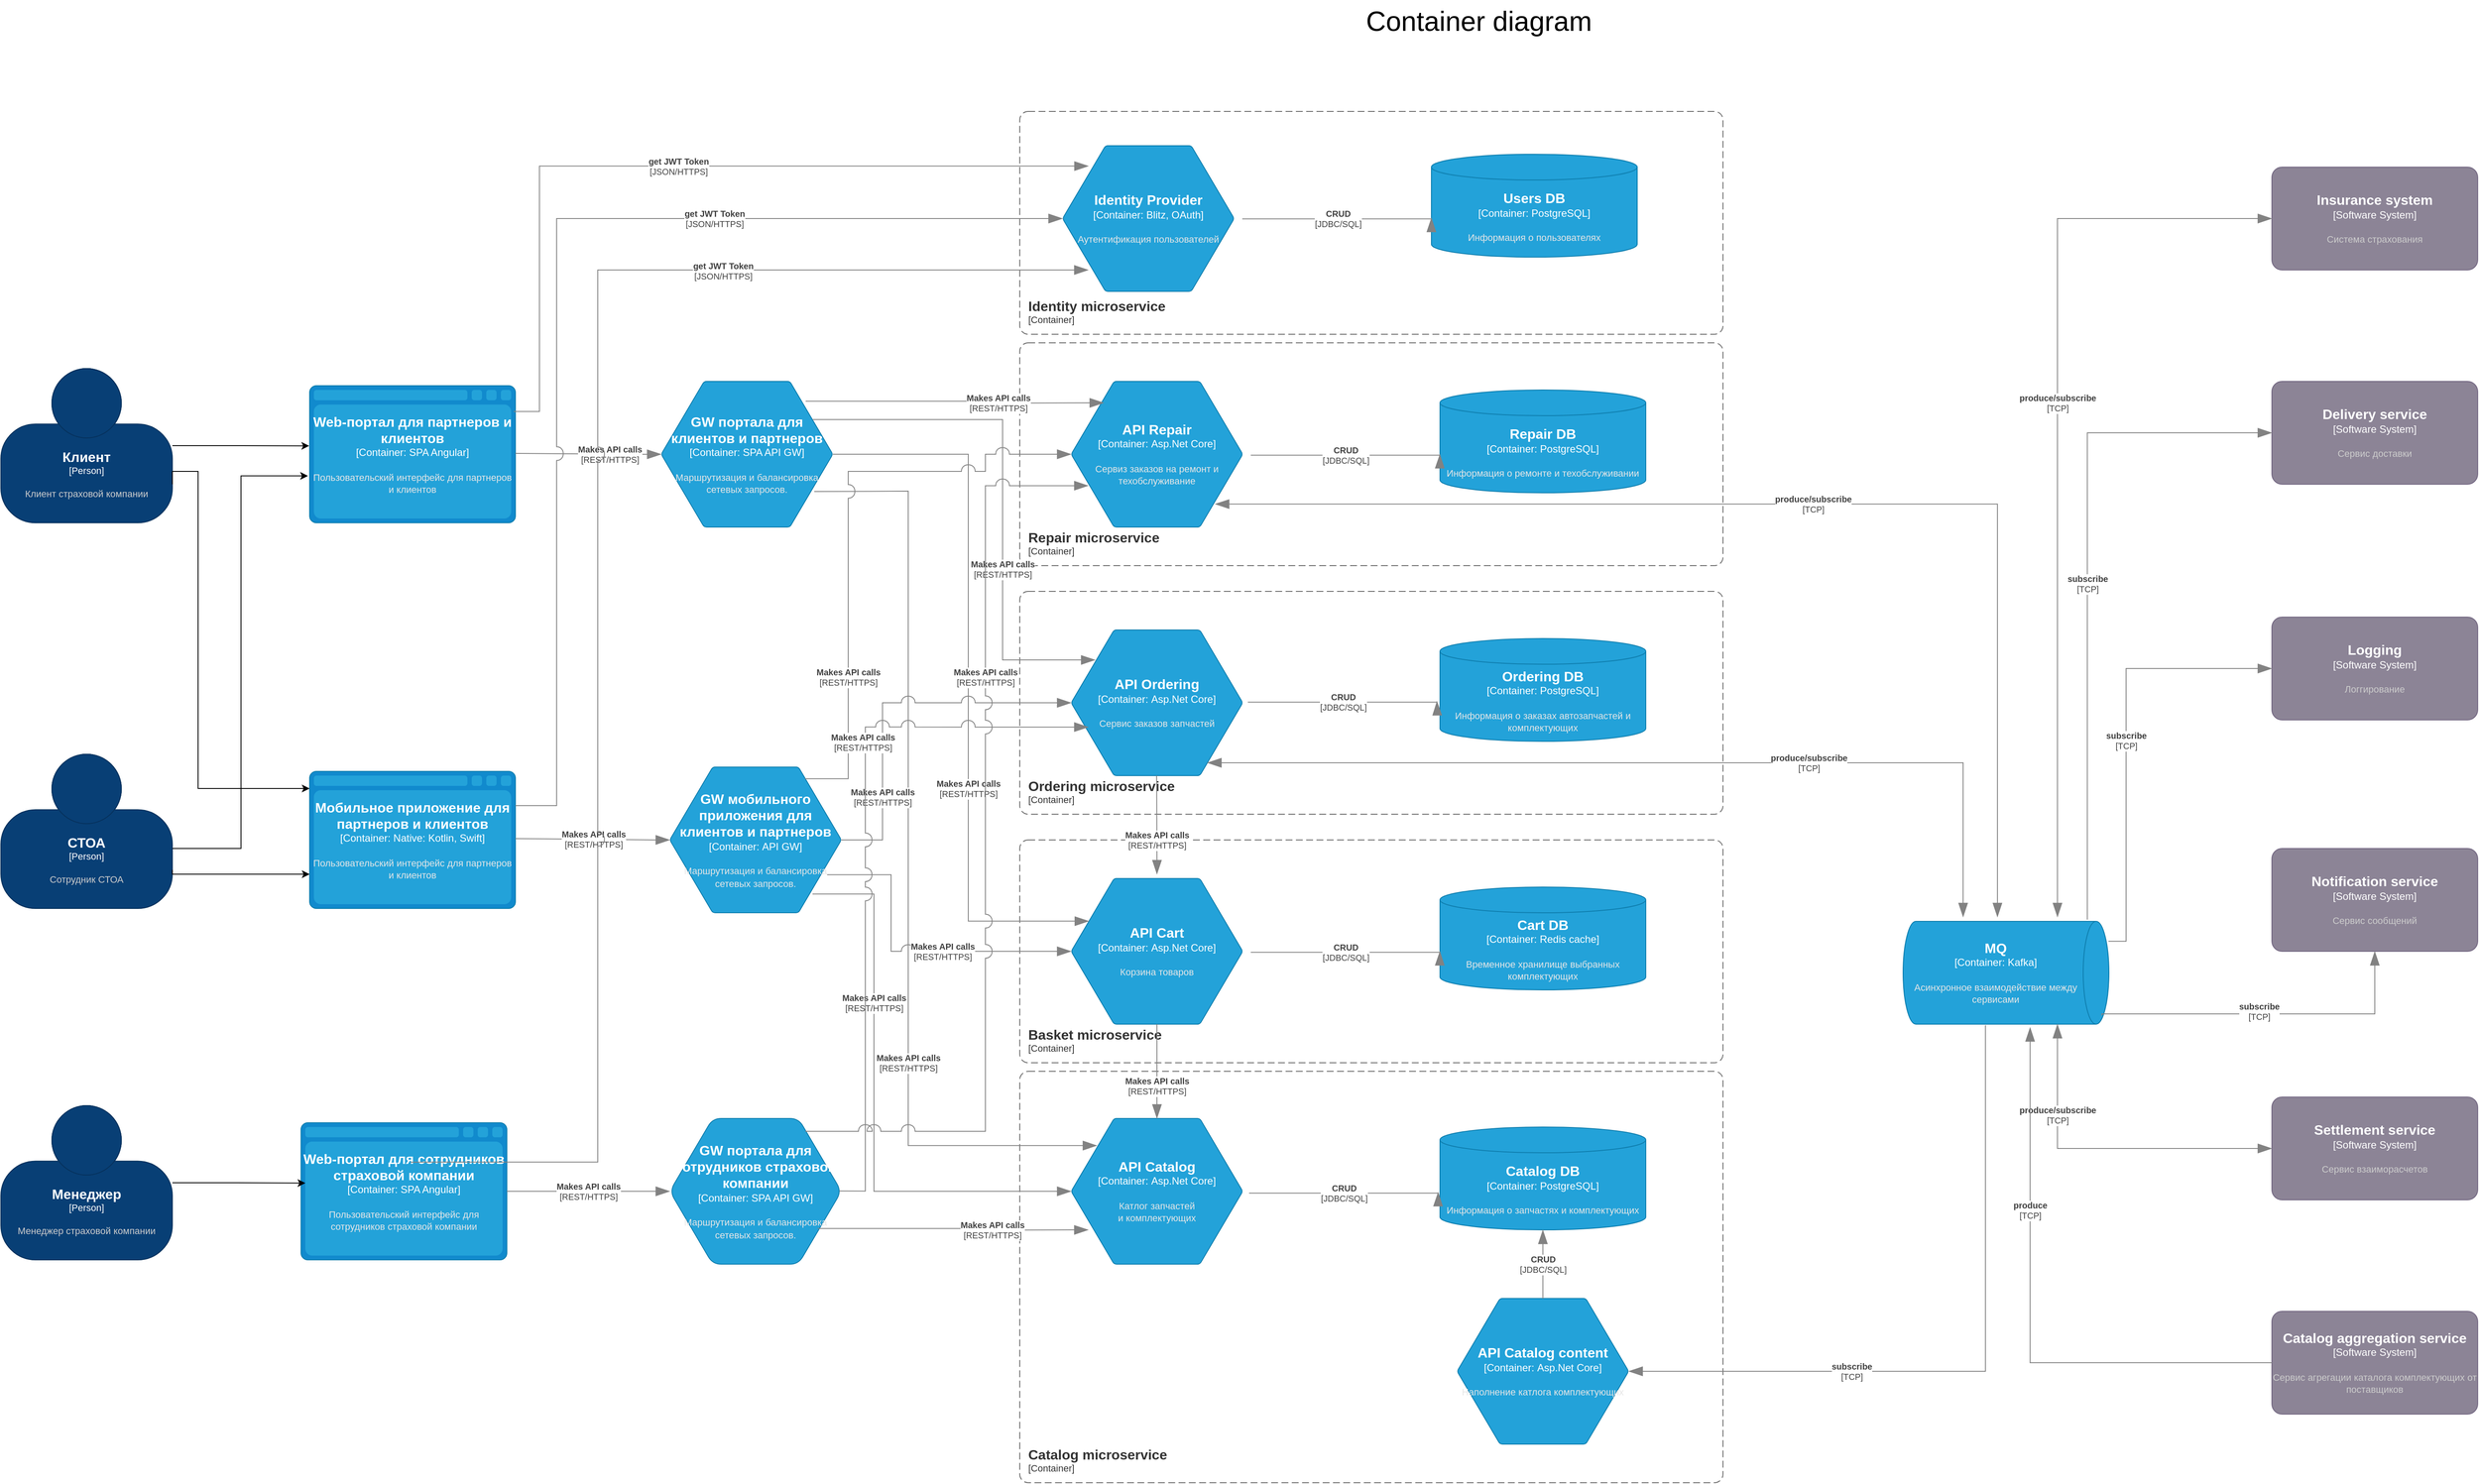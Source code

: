 <mxfile version="22.1.3" type="device">
  <diagram name="Страница — 1" id="vKa_KwXhEQ01MRItZCtP">
    <mxGraphModel dx="3431" dy="1986" grid="1" gridSize="10" guides="1" tooltips="1" connect="1" arrows="1" fold="1" page="0" pageScale="1" pageWidth="1169" pageHeight="827" math="0" shadow="0">
      <root>
        <mxCell id="0" />
        <mxCell id="1" parent="0" />
        <object placeholders="1" c4Name="Клиент" c4Type="Person" c4Description="Клиент страховой компании" label="&lt;font style=&quot;font-size: 16px&quot;&gt;&lt;b&gt;%c4Name%&lt;/b&gt;&lt;/font&gt;&lt;div&gt;[%c4Type%]&lt;/div&gt;&lt;br&gt;&lt;div&gt;&lt;font style=&quot;font-size: 11px&quot;&gt;&lt;font color=&quot;#cccccc&quot;&gt;%c4Description%&lt;/font&gt;&lt;/div&gt;" id="1oFKyY0hXkXneApE6uYn-1">
          <mxCell style="html=1;fontSize=11;dashed=0;whiteSpace=wrap;fillColor=#083F75;strokeColor=#06315C;fontColor=#ffffff;shape=mxgraph.c4.person2;align=center;metaEdit=1;points=[[0.5,0,0],[1,0.5,0],[1,0.75,0],[0.75,1,0],[0.5,1,0],[0.25,1,0],[0,0.75,0],[0,0.5,0]];resizable=0;" parent="1" vertex="1">
            <mxGeometry x="-898" y="-80" width="200" height="180" as="geometry" />
          </mxCell>
        </object>
        <object placeholders="1" c4Name="СТОА" c4Type="Person" c4Description="Сотрудник СТОА" label="&lt;font style=&quot;font-size: 16px&quot;&gt;&lt;b&gt;%c4Name%&lt;/b&gt;&lt;/font&gt;&lt;div&gt;[%c4Type%]&lt;/div&gt;&lt;br&gt;&lt;div&gt;&lt;font style=&quot;font-size: 11px&quot;&gt;&lt;font color=&quot;#cccccc&quot;&gt;%c4Description%&lt;/font&gt;&lt;/div&gt;" id="1oFKyY0hXkXneApE6uYn-2">
          <mxCell style="html=1;fontSize=11;dashed=0;whiteSpace=wrap;fillColor=#083F75;strokeColor=#06315C;fontColor=#ffffff;shape=mxgraph.c4.person2;align=center;metaEdit=1;points=[[0.5,0,0],[1,0.5,0],[1,0.75,0],[0.75,1,0],[0.5,1,0],[0.25,1,0],[0,0.75,0],[0,0.5,0]];resizable=0;" parent="1" vertex="1">
            <mxGeometry x="-898" y="370" width="200" height="180" as="geometry" />
          </mxCell>
        </object>
        <object placeholders="1" c4Name="Менеджер" c4Type="Person" c4Description="Менеджер страховой компании" label="&lt;font style=&quot;font-size: 16px&quot;&gt;&lt;b&gt;%c4Name%&lt;/b&gt;&lt;/font&gt;&lt;div&gt;[%c4Type%]&lt;/div&gt;&lt;br&gt;&lt;div&gt;&lt;font style=&quot;font-size: 11px&quot;&gt;&lt;font color=&quot;#cccccc&quot;&gt;%c4Description%&lt;/font&gt;&lt;/div&gt;" id="1oFKyY0hXkXneApE6uYn-3">
          <mxCell style="html=1;fontSize=11;dashed=0;whiteSpace=wrap;fillColor=#083F75;strokeColor=#06315C;fontColor=#ffffff;shape=mxgraph.c4.person2;align=center;metaEdit=1;points=[[0.5,0,0],[1,0.5,0],[1,0.75,0],[0.75,1,0],[0.5,1,0],[0.25,1,0],[0,0.75,0],[0,0.5,0]];resizable=0;" parent="1" vertex="1">
            <mxGeometry x="-898" y="780" width="200" height="180" as="geometry" />
          </mxCell>
        </object>
        <object placeholders="1" c4Type="Users DB" c4Container="Container" c4Technology="PostgreSQL" c4Description="Информация о пользователях" label="&lt;font style=&quot;font-size: 16px&quot;&gt;&lt;b&gt;%c4Type%&lt;/b&gt;&lt;/font&gt;&lt;div&gt;[%c4Container%:&amp;nbsp;%c4Technology%]&lt;/div&gt;&lt;br&gt;&lt;div&gt;&lt;font style=&quot;font-size: 11px&quot;&gt;&lt;font color=&quot;#E6E6E6&quot;&gt;%c4Description%&lt;/font&gt;&lt;/div&gt;" id="1oFKyY0hXkXneApE6uYn-5">
          <mxCell style="shape=cylinder3;size=15;whiteSpace=wrap;html=1;boundedLbl=1;rounded=0;labelBackgroundColor=none;fillColor=#23A2D9;fontSize=12;fontColor=#ffffff;align=center;strokeColor=#0E7DAD;metaEdit=1;points=[[0.5,0,0],[1,0.25,0],[1,0.5,0],[1,0.75,0],[0.5,1,0],[0,0.75,0],[0,0.5,0],[0,0.25,0]];resizable=0;" parent="1" vertex="1">
            <mxGeometry x="770" y="-330" width="240" height="120" as="geometry" />
          </mxCell>
        </object>
        <object placeholders="1" c4Type="GW портала для клиентов и партнеров" c4Container="Container" c4Technology="SPA API GW" c4Description="Маршрутизация и балансировка сетевых запросов." label="&lt;font style=&quot;font-size: 16px&quot;&gt;&lt;b&gt;%c4Type%&lt;/b&gt;&lt;/font&gt;&lt;div&gt;[%c4Container%:&amp;nbsp;%c4Technology%]&lt;/div&gt;&lt;br&gt;&lt;div&gt;&lt;font style=&quot;font-size: 11px&quot;&gt;&lt;font color=&quot;#E6E6E6&quot;&gt;%c4Description%&lt;/font&gt;&lt;/div&gt;" id="1oFKyY0hXkXneApE6uYn-6">
          <mxCell style="shape=hexagon;size=50;perimeter=hexagonPerimeter2;whiteSpace=wrap;html=1;fixedSize=1;rounded=1;labelBackgroundColor=none;fillColor=#23A2D9;fontSize=12;fontColor=#ffffff;align=center;strokeColor=#0E7DAD;metaEdit=1;points=[[0.5,0,0],[1,0.25,0],[1,0.5,0],[1,0.75,0],[0.5,1,0],[0,0.75,0],[0,0.5,0],[0,0.25,0]];resizable=0;arcSize=6;" parent="1" vertex="1">
            <mxGeometry x="-128" y="-65" width="200" height="170" as="geometry" />
          </mxCell>
        </object>
        <object placeholders="1" c4Name="Insurance system" c4Type="Software System" c4Description="Система страхования" label="&lt;font style=&quot;font-size: 16px&quot;&gt;&lt;b&gt;%c4Name%&lt;/b&gt;&lt;/font&gt;&lt;div&gt;[%c4Type%]&lt;/div&gt;&lt;br&gt;&lt;div&gt;&lt;font style=&quot;font-size: 11px&quot;&gt;&lt;font color=&quot;#cccccc&quot;&gt;%c4Description%&lt;/font&gt;&lt;/div&gt;" id="1oFKyY0hXkXneApE6uYn-7">
          <mxCell style="rounded=1;whiteSpace=wrap;html=1;labelBackgroundColor=none;fillColor=#8C8496;fontColor=#ffffff;align=center;arcSize=10;strokeColor=#736782;metaEdit=1;resizable=0;points=[[0.25,0,0],[0.5,0,0],[0.75,0,0],[1,0.25,0],[1,0.5,0],[1,0.75,0],[0.75,1,0],[0.5,1,0],[0.25,1,0],[0,0.75,0],[0,0.5,0],[0,0.25,0]];" parent="1" vertex="1">
            <mxGeometry x="1750" y="-315" width="240" height="120" as="geometry" />
          </mxCell>
        </object>
        <object placeholders="1" c4Type="MQ" c4Container="Container" c4Technology="Kafka" c4Description="Асинхронное взаимодействие между сервисами" label="&lt;font style=&quot;font-size: 16px&quot;&gt;&lt;b&gt;%c4Type%&lt;/b&gt;&lt;/font&gt;&lt;div&gt;[%c4Container%:&amp;nbsp;%c4Technology%]&lt;/div&gt;&lt;br&gt;&lt;div&gt;&lt;font style=&quot;font-size: 11px&quot;&gt;&lt;font color=&quot;#E6E6E6&quot;&gt;%c4Description%&lt;/font&gt;&lt;/div&gt;" id="1oFKyY0hXkXneApE6uYn-8">
          <mxCell style="shape=cylinder3;size=15;direction=south;whiteSpace=wrap;html=1;boundedLbl=1;rounded=0;labelBackgroundColor=none;fillColor=#23A2D9;fontSize=12;fontColor=#ffffff;align=center;strokeColor=#0E7DAD;metaEdit=1;points=[[0.5,0,0],[1,0.25,0],[1,0.5,0],[1,0.75,0],[0.5,1,0],[0,0.75,0],[0,0.5,0],[0,0.25,0]];resizable=0;rotation=0;" parent="1" vertex="1">
            <mxGeometry x="1320" y="565" width="240" height="120" as="geometry" />
          </mxCell>
        </object>
        <object placeholders="1" c4Type="Web-портал для партнеров и клиентов" c4Container="Container" c4Technology="SPA Angular" c4Description="Пользовательский интерфейс для партнеров и клиентов" label="&lt;font style=&quot;font-size: 16px&quot;&gt;&lt;b&gt;%c4Type%&lt;/b&gt;&lt;/font&gt;&lt;div&gt;[%c4Container%:&amp;nbsp;%c4Technology%]&lt;/div&gt;&lt;br&gt;&lt;div&gt;&lt;font style=&quot;font-size: 11px&quot;&gt;&lt;font color=&quot;#E6E6E6&quot;&gt;%c4Description%&lt;/font&gt;&lt;/div&gt;" id="1oFKyY0hXkXneApE6uYn-10">
          <mxCell style="shape=mxgraph.c4.webBrowserContainer2;whiteSpace=wrap;html=1;boundedLbl=1;rounded=0;labelBackgroundColor=none;strokeColor=#118ACD;fillColor=#23A2D9;strokeColor=#118ACD;strokeColor2=#0E7DAD;fontSize=12;fontColor=#ffffff;align=center;metaEdit=1;points=[[0.5,0,0],[1,0.25,0],[1,0.5,0],[1,0.75,0],[0.5,1,0],[0,0.75,0],[0,0.5,0],[0,0.25,0]];resizable=0;" parent="1" vertex="1">
            <mxGeometry x="-538" y="-60" width="240" height="160" as="geometry" />
          </mxCell>
        </object>
        <object placeholders="1" c4Type="Мобильное приложение для партнеров и клиентов" c4Container="Container" c4Technology="Native: Kotlin, Swift" c4Description="Пользовательский интерфейс для партнеров и клиентов" label="&lt;font style=&quot;font-size: 16px&quot;&gt;&lt;b&gt;%c4Type%&lt;/b&gt;&lt;/font&gt;&lt;div&gt;[%c4Container%:&amp;nbsp;%c4Technology%]&lt;/div&gt;&lt;br&gt;&lt;div&gt;&lt;font style=&quot;font-size: 11px&quot;&gt;&lt;font color=&quot;#E6E6E6&quot;&gt;%c4Description%&lt;/font&gt;&lt;/div&gt;" id="1oFKyY0hXkXneApE6uYn-11">
          <mxCell style="shape=mxgraph.c4.webBrowserContainer2;whiteSpace=wrap;html=1;boundedLbl=1;rounded=0;labelBackgroundColor=none;strokeColor=#118ACD;fillColor=#23A2D9;strokeColor=#118ACD;strokeColor2=#0E7DAD;fontSize=12;fontColor=#ffffff;align=center;metaEdit=1;points=[[0.5,0,0],[1,0.25,0],[1,0.5,0],[1,0.75,0],[0.5,1,0],[0,0.75,0],[0,0.5,0],[0,0.25,0]];resizable=0;" parent="1" vertex="1">
            <mxGeometry x="-538" y="390" width="240" height="160" as="geometry" />
          </mxCell>
        </object>
        <object placeholders="1" c4Type="Web-портал для сотрудников страховой компании" c4Container="Container" c4Technology="SPA Angular" c4Description="Пользовательский интерфейс для сотрудников страховой компании" label="&lt;font style=&quot;font-size: 16px&quot;&gt;&lt;b&gt;%c4Type%&lt;/b&gt;&lt;/font&gt;&lt;div&gt;[%c4Container%:&amp;nbsp;%c4Technology%]&lt;/div&gt;&lt;br&gt;&lt;div&gt;&lt;font style=&quot;font-size: 11px&quot;&gt;&lt;font color=&quot;#E6E6E6&quot;&gt;%c4Description%&lt;/font&gt;&lt;/div&gt;" id="1oFKyY0hXkXneApE6uYn-12">
          <mxCell style="shape=mxgraph.c4.webBrowserContainer2;whiteSpace=wrap;html=1;boundedLbl=1;rounded=0;labelBackgroundColor=none;strokeColor=#118ACD;fillColor=#23A2D9;strokeColor=#118ACD;strokeColor2=#0E7DAD;fontSize=12;fontColor=#ffffff;align=center;metaEdit=1;points=[[0.5,0,0],[1,0.25,0],[1,0.5,0],[1,0.75,0],[0.5,1,0],[0,0.75,0],[0,0.5,0],[0,0.25,0]];resizable=0;" parent="1" vertex="1">
            <mxGeometry x="-548" y="800" width="240" height="160" as="geometry" />
          </mxCell>
        </object>
        <mxCell id="1oFKyY0hXkXneApE6uYn-13" style="edgeStyle=orthogonalEdgeStyle;rounded=0;orthogonalLoop=1;jettySize=auto;html=1;entryX=0.021;entryY=0.44;entryDx=0;entryDy=0;entryPerimeter=0;" parent="1" source="1oFKyY0hXkXneApE6uYn-3" target="1oFKyY0hXkXneApE6uYn-12" edge="1">
          <mxGeometry relative="1" as="geometry" />
        </mxCell>
        <mxCell id="1oFKyY0hXkXneApE6uYn-15" style="edgeStyle=orthogonalEdgeStyle;rounded=0;orthogonalLoop=1;jettySize=auto;html=1;entryX=-0.002;entryY=0.439;entryDx=0;entryDy=0;entryPerimeter=0;" parent="1" source="1oFKyY0hXkXneApE6uYn-1" target="1oFKyY0hXkXneApE6uYn-10" edge="1">
          <mxGeometry relative="1" as="geometry" />
        </mxCell>
        <mxCell id="1oFKyY0hXkXneApE6uYn-16" style="edgeStyle=orthogonalEdgeStyle;rounded=0;orthogonalLoop=1;jettySize=auto;html=1;exitX=1;exitY=0.75;exitDx=0;exitDy=0;exitPerimeter=0;" parent="1" source="1oFKyY0hXkXneApE6uYn-1" edge="1">
          <mxGeometry relative="1" as="geometry">
            <Array as="points">
              <mxPoint x="-698" y="40" />
              <mxPoint x="-668" y="40" />
              <mxPoint x="-668" y="410" />
            </Array>
            <mxPoint x="-538" y="410" as="targetPoint" />
          </mxGeometry>
        </mxCell>
        <mxCell id="1oFKyY0hXkXneApE6uYn-17" style="edgeStyle=orthogonalEdgeStyle;rounded=0;orthogonalLoop=1;jettySize=auto;html=1;entryX=-0.008;entryY=0.658;entryDx=0;entryDy=0;entryPerimeter=0;" parent="1" source="1oFKyY0hXkXneApE6uYn-2" target="1oFKyY0hXkXneApE6uYn-10" edge="1">
          <mxGeometry relative="1" as="geometry">
            <Array as="points">
              <mxPoint x="-618" y="480" />
              <mxPoint x="-618" y="45" />
            </Array>
          </mxGeometry>
        </mxCell>
        <mxCell id="1oFKyY0hXkXneApE6uYn-18" style="edgeStyle=orthogonalEdgeStyle;rounded=0;orthogonalLoop=1;jettySize=auto;html=1;exitX=1;exitY=0.75;exitDx=0;exitDy=0;exitPerimeter=0;entryX=0;entryY=0.75;entryDx=0;entryDy=0;entryPerimeter=0;" parent="1" source="1oFKyY0hXkXneApE6uYn-2" target="1oFKyY0hXkXneApE6uYn-11" edge="1">
          <mxGeometry relative="1" as="geometry">
            <Array as="points">
              <mxPoint x="-698" y="510" />
            </Array>
          </mxGeometry>
        </mxCell>
        <object placeholders="1" c4Type="GW портала для сотрудников страховой компании" c4Container="Container" c4Technology="SPA API GW" c4Description="Маршрутизация и балансировка сетевых запросов." label="&lt;font style=&quot;font-size: 16px&quot;&gt;&lt;b&gt;%c4Type%&lt;/b&gt;&lt;/font&gt;&lt;div&gt;[%c4Container%:&amp;nbsp;%c4Technology%]&lt;/div&gt;&lt;br&gt;&lt;div&gt;&lt;font style=&quot;font-size: 11px&quot;&gt;&lt;font color=&quot;#E6E6E6&quot;&gt;%c4Description%&lt;/font&gt;&lt;/div&gt;" id="1oFKyY0hXkXneApE6uYn-20">
          <mxCell style="shape=hexagon;size=50;perimeter=hexagonPerimeter2;whiteSpace=wrap;html=1;fixedSize=1;rounded=1;labelBackgroundColor=none;fillColor=#23A2D9;fontSize=12;fontColor=#ffffff;align=center;strokeColor=#0E7DAD;metaEdit=1;points=[[0.5,0,0],[1,0.25,0],[1,0.5,0],[1,0.75,0],[0.5,1,0],[0,0.75,0],[0,0.5,0],[0,0.25,0]];resizable=0;" parent="1" vertex="1">
            <mxGeometry x="-118" y="795" width="200" height="170" as="geometry" />
          </mxCell>
        </object>
        <object placeholders="1" c4Type="GW мобильного приложения для клиентов и партнеров" c4Container="Container" c4Technology="API GW" c4Description="Маршрутизация и балансировка сетевых запросов." label="&lt;font style=&quot;font-size: 16px&quot;&gt;&lt;b&gt;%c4Type%&lt;/b&gt;&lt;/font&gt;&lt;div&gt;[%c4Container%:&amp;nbsp;%c4Technology%]&lt;/div&gt;&lt;br&gt;&lt;div&gt;&lt;font style=&quot;font-size: 11px&quot;&gt;&lt;font color=&quot;#E6E6E6&quot;&gt;%c4Description%&lt;/font&gt;&lt;/div&gt;" id="1oFKyY0hXkXneApE6uYn-21">
          <mxCell style="shape=hexagon;size=50;perimeter=hexagonPerimeter2;whiteSpace=wrap;html=1;fixedSize=1;rounded=1;labelBackgroundColor=none;fillColor=#23A2D9;fontSize=12;fontColor=#ffffff;align=center;strokeColor=#0E7DAD;metaEdit=1;points=[[0.5,0,0],[1,0.25,0],[1,0.5,0],[1,0.75,0],[0.5,1,0],[0,0.75,0],[0,0.5,0],[0,0.25,0]];resizable=0;arcSize=6;" parent="1" vertex="1">
            <mxGeometry x="-118" y="385" width="200" height="170" as="geometry" />
          </mxCell>
        </object>
        <object placeholders="1" c4Type="Identity Provider" c4Container="Container" c4Technology="Blitz, OAuth" c4Description="Аутентификация пользователей" label="&lt;font style=&quot;font-size: 16px&quot;&gt;&lt;b&gt;%c4Type%&lt;/b&gt;&lt;/font&gt;&lt;div&gt;[%c4Container%:&amp;nbsp;%c4Technology%]&lt;/div&gt;&lt;br&gt;&lt;div&gt;&lt;font style=&quot;font-size: 11px&quot;&gt;&lt;font color=&quot;#E6E6E6&quot;&gt;%c4Description%&lt;/font&gt;&lt;/div&gt;" id="1oFKyY0hXkXneApE6uYn-25">
          <mxCell style="shape=hexagon;size=50;perimeter=hexagonPerimeter2;whiteSpace=wrap;html=1;fixedSize=1;rounded=1;labelBackgroundColor=none;fillColor=#23A2D9;fontSize=12;fontColor=#ffffff;align=center;strokeColor=#0E7DAD;metaEdit=1;points=[[0.5,0,0],[1,0.25,0],[1,0.5,0],[1,0.75,0],[0.5,1,0],[0,0.75,0],[0,0.5,0],[0,0.25,0]];resizable=0;arcSize=6;" parent="1" vertex="1">
            <mxGeometry x="340" y="-340" width="200" height="170" as="geometry" />
          </mxCell>
        </object>
        <object placeholders="1" c4Type="Repair DB" c4Container="Container" c4Technology="PostgreSQL" c4Description="Информация о ремонте и техобслуживании" label="&lt;font style=&quot;font-size: 16px&quot;&gt;&lt;b&gt;%c4Type%&lt;/b&gt;&lt;/font&gt;&lt;div&gt;[%c4Container%:&amp;nbsp;%c4Technology%]&lt;/div&gt;&lt;br&gt;&lt;div&gt;&lt;font style=&quot;font-size: 11px&quot;&gt;&lt;font color=&quot;#E6E6E6&quot;&gt;%c4Description%&lt;/font&gt;&lt;/div&gt;" id="1oFKyY0hXkXneApE6uYn-27">
          <mxCell style="shape=cylinder3;size=15;whiteSpace=wrap;html=1;boundedLbl=1;rounded=0;labelBackgroundColor=none;fillColor=#23A2D9;fontSize=12;fontColor=#ffffff;align=center;strokeColor=#0E7DAD;metaEdit=1;points=[[0.5,0,0],[1,0.25,0],[1,0.5,0],[1,0.75,0],[0.5,1,0],[0,0.75,0],[0,0.5,0],[0,0.25,0]];resizable=0;" parent="1" vertex="1">
            <mxGeometry x="780" y="-55" width="240" height="120" as="geometry" />
          </mxCell>
        </object>
        <object placeholders="1" c4Type="API Repair" c4Container="Container" c4Technology="Asp.Net Core" c4Description="Сервиз заказов на ремонт и техобслуживание" label="&lt;font style=&quot;font-size: 16px&quot;&gt;&lt;b&gt;%c4Type%&lt;/b&gt;&lt;/font&gt;&lt;div&gt;[%c4Container%:&amp;nbsp;%c4Technology%]&lt;/div&gt;&lt;br&gt;&lt;div&gt;&lt;font style=&quot;font-size: 11px&quot;&gt;&lt;font color=&quot;#E6E6E6&quot;&gt;%c4Description%&lt;/font&gt;&lt;/div&gt;" id="1oFKyY0hXkXneApE6uYn-28">
          <mxCell style="shape=hexagon;size=50;perimeter=hexagonPerimeter2;whiteSpace=wrap;html=1;fixedSize=1;rounded=1;labelBackgroundColor=none;fillColor=#23A2D9;fontSize=12;fontColor=#ffffff;align=center;strokeColor=#0E7DAD;metaEdit=1;points=[[0.5,0,0],[1,0.25,0],[1,0.5,0],[1,0.75,0],[0.5,1,0],[0,0.75,0],[0,0.5,0],[0,0.25,0]];resizable=0;arcSize=6;" parent="1" vertex="1">
            <mxGeometry x="350" y="-65" width="200" height="170" as="geometry" />
          </mxCell>
        </object>
        <object placeholders="1" c4Name="Identity microservice" c4Type="ContainerScopeBoundary" c4Application="Container" label="&lt;font style=&quot;font-size: 16px&quot;&gt;&lt;b&gt;&lt;div style=&quot;text-align: left&quot;&gt;%c4Name%&lt;/div&gt;&lt;/b&gt;&lt;/font&gt;&lt;div style=&quot;text-align: left&quot;&gt;[%c4Application%]&lt;/div&gt;" id="1oFKyY0hXkXneApE6uYn-38">
          <mxCell style="rounded=1;fontSize=11;whiteSpace=wrap;html=1;dashed=1;arcSize=20;fillColor=none;strokeColor=#666666;fontColor=#333333;labelBackgroundColor=none;align=left;verticalAlign=bottom;labelBorderColor=none;spacingTop=0;spacing=10;dashPattern=8 4;metaEdit=1;rotatable=0;perimeter=rectanglePerimeter;noLabel=0;labelPadding=0;allowArrows=0;connectable=0;expand=0;recursiveResize=0;editable=1;pointerEvents=0;absoluteArcSize=1;points=[[0.25,0,0],[0.5,0,0],[0.75,0,0],[1,0.25,0],[1,0.5,0],[1,0.75,0],[0.75,1,0],[0.5,1,0],[0.25,1,0],[0,0.75,0],[0,0.5,0],[0,0.25,0]];" parent="1" vertex="1">
            <mxGeometry x="290" y="-380" width="820" height="260" as="geometry" />
          </mxCell>
        </object>
        <object placeholders="1" c4Name="Repair microservice" c4Type="ContainerScopeBoundary" c4Application="Container" label="&lt;font style=&quot;font-size: 16px&quot;&gt;&lt;b&gt;&lt;div style=&quot;text-align: left&quot;&gt;%c4Name%&lt;/div&gt;&lt;/b&gt;&lt;/font&gt;&lt;div style=&quot;text-align: left&quot;&gt;[%c4Application%]&lt;/div&gt;" id="1oFKyY0hXkXneApE6uYn-40">
          <mxCell style="rounded=1;fontSize=11;whiteSpace=wrap;html=1;dashed=1;arcSize=20;fillColor=none;strokeColor=#666666;fontColor=#333333;labelBackgroundColor=none;align=left;verticalAlign=bottom;labelBorderColor=none;spacingTop=0;spacing=10;dashPattern=8 4;metaEdit=1;rotatable=0;perimeter=rectanglePerimeter;noLabel=0;labelPadding=0;allowArrows=0;connectable=0;expand=0;recursiveResize=0;editable=1;pointerEvents=0;absoluteArcSize=1;points=[[0.25,0,0],[0.5,0,0],[0.75,0,0],[1,0.25,0],[1,0.5,0],[1,0.75,0],[0.75,1,0],[0.5,1,0],[0.25,1,0],[0,0.75,0],[0,0.5,0],[0,0.25,0]];" parent="1" vertex="1">
            <mxGeometry x="290" y="-110" width="820" height="260" as="geometry" />
          </mxCell>
        </object>
        <object placeholders="1" c4Type="Ordering DB" c4Container="Container" c4Technology="PostgreSQL" c4Description="Информация о заказах автозапчастей и комплектующих" label="&lt;font style=&quot;font-size: 16px&quot;&gt;&lt;b&gt;%c4Type%&lt;/b&gt;&lt;/font&gt;&lt;div&gt;[%c4Container%:&amp;nbsp;%c4Technology%]&lt;/div&gt;&lt;br&gt;&lt;div&gt;&lt;font style=&quot;font-size: 11px&quot;&gt;&lt;font color=&quot;#E6E6E6&quot;&gt;%c4Description%&lt;/font&gt;&lt;/div&gt;" id="1oFKyY0hXkXneApE6uYn-46">
          <mxCell style="shape=cylinder3;size=15;whiteSpace=wrap;html=1;boundedLbl=1;rounded=0;labelBackgroundColor=none;fillColor=#23A2D9;fontSize=12;fontColor=#ffffff;align=center;strokeColor=#0E7DAD;metaEdit=1;points=[[0.5,0,0],[1,0.25,0],[1,0.5,0],[1,0.75,0],[0.5,1,0],[0,0.75,0],[0,0.5,0],[0,0.25,0]];resizable=0;" parent="1" vertex="1">
            <mxGeometry x="780" y="235" width="240" height="120" as="geometry" />
          </mxCell>
        </object>
        <object placeholders="1" c4Type="API Ordering" c4Container="Container" c4Technology="Asp.Net Core" c4Description="Сервис заказов запчастей" label="&lt;font style=&quot;font-size: 16px&quot;&gt;&lt;b&gt;%c4Type%&lt;/b&gt;&lt;/font&gt;&lt;div&gt;[%c4Container%:&amp;nbsp;%c4Technology%]&lt;/div&gt;&lt;br&gt;&lt;div&gt;&lt;font style=&quot;font-size: 11px&quot;&gt;&lt;font color=&quot;#E6E6E6&quot;&gt;%c4Description%&lt;/font&gt;&lt;/div&gt;" id="1oFKyY0hXkXneApE6uYn-47">
          <mxCell style="shape=hexagon;size=50;perimeter=hexagonPerimeter2;whiteSpace=wrap;html=1;fixedSize=1;rounded=1;labelBackgroundColor=none;fillColor=#23A2D9;fontSize=12;fontColor=#ffffff;align=center;strokeColor=#0E7DAD;metaEdit=1;points=[[0.5,0,0],[1,0.25,0],[1,0.5,0],[1,0.75,0],[0.5,1,0],[0,0.75,0],[0,0.5,0],[0,0.25,0]];resizable=0;arcSize=6;" parent="1" vertex="1">
            <mxGeometry x="350" y="225" width="200" height="170" as="geometry" />
          </mxCell>
        </object>
        <object placeholders="1" c4Name="Ordering microservice" c4Type="ContainerScopeBoundary" c4Application="Container" label="&lt;font style=&quot;font-size: 16px&quot;&gt;&lt;b&gt;&lt;div style=&quot;text-align: left&quot;&gt;%c4Name%&lt;/div&gt;&lt;/b&gt;&lt;/font&gt;&lt;div style=&quot;text-align: left&quot;&gt;[%c4Application%]&lt;/div&gt;" id="1oFKyY0hXkXneApE6uYn-49">
          <mxCell style="rounded=1;fontSize=11;whiteSpace=wrap;html=1;dashed=1;arcSize=20;fillColor=none;strokeColor=#666666;fontColor=#333333;labelBackgroundColor=none;align=left;verticalAlign=bottom;labelBorderColor=none;spacingTop=0;spacing=10;dashPattern=8 4;metaEdit=1;rotatable=0;perimeter=rectanglePerimeter;noLabel=0;labelPadding=0;allowArrows=0;connectable=0;expand=0;recursiveResize=0;editable=1;pointerEvents=0;absoluteArcSize=1;points=[[0.25,0,0],[0.5,0,0],[0.75,0,0],[1,0.25,0],[1,0.5,0],[1,0.75,0],[0.75,1,0],[0.5,1,0],[0.25,1,0],[0,0.75,0],[0,0.5,0],[0,0.25,0]];" parent="1" vertex="1">
            <mxGeometry x="290" y="180" width="820" height="260" as="geometry" />
          </mxCell>
        </object>
        <object placeholders="1" c4Type="Cart DB" c4Container="Container" c4Technology="Redis cache" c4Description="Временное хранилище выбранных комплектующих" label="&lt;font style=&quot;font-size: 16px&quot;&gt;&lt;b&gt;%c4Type%&lt;/b&gt;&lt;/font&gt;&lt;div&gt;[%c4Container%:&amp;nbsp;%c4Technology%]&lt;/div&gt;&lt;br&gt;&lt;div&gt;&lt;font style=&quot;font-size: 11px&quot;&gt;&lt;font color=&quot;#E6E6E6&quot;&gt;%c4Description%&lt;/font&gt;&lt;/div&gt;" id="1oFKyY0hXkXneApE6uYn-50">
          <mxCell style="shape=cylinder3;size=15;whiteSpace=wrap;html=1;boundedLbl=1;rounded=0;labelBackgroundColor=none;fillColor=#23A2D9;fontSize=12;fontColor=#ffffff;align=center;strokeColor=#0E7DAD;metaEdit=1;points=[[0.5,0,0],[1,0.25,0],[1,0.5,0],[1,0.75,0],[0.5,1,0],[0,0.75,0],[0,0.5,0],[0,0.25,0]];resizable=0;" parent="1" vertex="1">
            <mxGeometry x="780" y="525" width="240" height="120" as="geometry" />
          </mxCell>
        </object>
        <object placeholders="1" c4Type="API Cart" c4Container="Container" c4Technology="Asp.Net Core" c4Description="Корзина товаров" label="&lt;font style=&quot;font-size: 16px&quot;&gt;&lt;b&gt;%c4Type%&lt;/b&gt;&lt;/font&gt;&lt;div&gt;[%c4Container%:&amp;nbsp;%c4Technology%]&lt;/div&gt;&lt;br&gt;&lt;div&gt;&lt;font style=&quot;font-size: 11px&quot;&gt;&lt;font color=&quot;#E6E6E6&quot;&gt;%c4Description%&lt;/font&gt;&lt;/div&gt;" id="1oFKyY0hXkXneApE6uYn-51">
          <mxCell style="shape=hexagon;size=50;perimeter=hexagonPerimeter2;whiteSpace=wrap;html=1;fixedSize=1;rounded=1;labelBackgroundColor=none;fillColor=#23A2D9;fontSize=12;fontColor=#ffffff;align=center;strokeColor=#0E7DAD;metaEdit=1;points=[[0.5,0,0],[1,0.25,0],[1,0.5,0],[1,0.75,0],[0.5,1,0],[0,0.75,0],[0,0.5,0],[0,0.25,0]];resizable=0;arcSize=6;" parent="1" vertex="1">
            <mxGeometry x="350" y="515" width="200" height="170" as="geometry" />
          </mxCell>
        </object>
        <object placeholders="1" c4Name="Basket microservice" c4Type="ContainerScopeBoundary" c4Application="Container" label="&lt;font style=&quot;font-size: 16px&quot;&gt;&lt;b&gt;&lt;div style=&quot;text-align: left&quot;&gt;%c4Name%&lt;/div&gt;&lt;/b&gt;&lt;/font&gt;&lt;div style=&quot;text-align: left&quot;&gt;[%c4Application%]&lt;/div&gt;" id="1oFKyY0hXkXneApE6uYn-53">
          <mxCell style="rounded=1;fontSize=11;whiteSpace=wrap;html=1;dashed=1;arcSize=20;fillColor=none;strokeColor=#666666;fontColor=#333333;labelBackgroundColor=none;align=left;verticalAlign=bottom;labelBorderColor=none;spacingTop=0;spacing=10;dashPattern=8 4;metaEdit=1;rotatable=0;perimeter=rectanglePerimeter;noLabel=0;labelPadding=0;allowArrows=0;connectable=0;expand=0;recursiveResize=0;editable=1;pointerEvents=0;absoluteArcSize=1;points=[[0.25,0,0],[0.5,0,0],[0.75,0,0],[1,0.25,0],[1,0.5,0],[1,0.75,0],[0.75,1,0],[0.5,1,0],[0.25,1,0],[0,0.75,0],[0,0.5,0],[0,0.25,0]];" parent="1" vertex="1">
            <mxGeometry x="290" y="470" width="820" height="260" as="geometry" />
          </mxCell>
        </object>
        <object placeholders="1" c4Type="Catalog DB" c4Container="Container" c4Technology="PostgreSQL" c4Description="Информация о запчастях и комплектующих" label="&lt;font style=&quot;font-size: 16px&quot;&gt;&lt;b&gt;%c4Type%&lt;/b&gt;&lt;/font&gt;&lt;div&gt;[%c4Container%:&amp;nbsp;%c4Technology%]&lt;/div&gt;&lt;br&gt;&lt;div&gt;&lt;font style=&quot;font-size: 11px&quot;&gt;&lt;font color=&quot;#E6E6E6&quot;&gt;%c4Description%&lt;/font&gt;&lt;/div&gt;" id="1oFKyY0hXkXneApE6uYn-55">
          <mxCell style="shape=cylinder3;size=15;whiteSpace=wrap;html=1;boundedLbl=1;rounded=0;labelBackgroundColor=none;fillColor=#23A2D9;fontSize=12;fontColor=#ffffff;align=center;strokeColor=#0E7DAD;metaEdit=1;points=[[0.5,0,0],[1,0.25,0],[1,0.5,0],[1,0.75,0],[0.5,1,0],[0,0.75,0],[0,0.5,0],[0,0.25,0]];resizable=0;" parent="1" vertex="1">
            <mxGeometry x="780" y="805" width="240" height="120" as="geometry" />
          </mxCell>
        </object>
        <object placeholders="1" c4Type="API Catalog" c4Container="Container" c4Technology="Asp.Net Core" c4Description="Катлог запчастей&#xa; и комплектующих" label="&lt;font style=&quot;font-size: 16px&quot;&gt;&lt;b&gt;%c4Type%&lt;/b&gt;&lt;/font&gt;&lt;div&gt;[%c4Container%:&amp;nbsp;%c4Technology%]&lt;/div&gt;&lt;br&gt;&lt;div&gt;&lt;font style=&quot;font-size: 11px&quot;&gt;&lt;font color=&quot;#E6E6E6&quot;&gt;%c4Description%&lt;/font&gt;&lt;/div&gt;" id="1oFKyY0hXkXneApE6uYn-56">
          <mxCell style="shape=hexagon;size=50;perimeter=hexagonPerimeter2;whiteSpace=wrap;html=1;fixedSize=1;rounded=1;labelBackgroundColor=none;fillColor=#23A2D9;fontSize=12;fontColor=#ffffff;align=center;strokeColor=#0E7DAD;metaEdit=1;points=[[0.5,0,0],[1,0.25,0],[1,0.5,0],[1,0.75,0],[0.5,1,0],[0,0.75,0],[0,0.5,0],[0,0.25,0]];resizable=0;arcSize=6;" parent="1" vertex="1">
            <mxGeometry x="350" y="795" width="200" height="170" as="geometry" />
          </mxCell>
        </object>
        <object placeholders="1" c4Name="Catalog microservice" c4Type="ContainerScopeBoundary" c4Application="Container" label="&lt;font style=&quot;font-size: 16px&quot;&gt;&lt;b&gt;&lt;div style=&quot;text-align: left&quot;&gt;%c4Name%&lt;/div&gt;&lt;/b&gt;&lt;/font&gt;&lt;div style=&quot;text-align: left&quot;&gt;[%c4Application%]&lt;/div&gt;" id="1oFKyY0hXkXneApE6uYn-58">
          <mxCell style="rounded=1;fontSize=11;whiteSpace=wrap;html=1;dashed=1;arcSize=20;fillColor=none;strokeColor=#666666;fontColor=#333333;labelBackgroundColor=none;align=left;verticalAlign=bottom;labelBorderColor=none;spacingTop=0;spacing=10;dashPattern=8 4;metaEdit=1;rotatable=0;perimeter=rectanglePerimeter;noLabel=0;labelPadding=0;allowArrows=0;connectable=0;expand=0;recursiveResize=0;editable=1;pointerEvents=0;absoluteArcSize=1;points=[[0.25,0,0],[0.5,0,0],[0.75,0,0],[1,0.25,0],[1,0.5,0],[1,0.75,0],[0.75,1,0],[0.5,1,0],[0.25,1,0],[0,0.75,0],[0,0.5,0],[0,0.25,0]];" parent="1" vertex="1">
            <mxGeometry x="290" y="740" width="820" height="480" as="geometry" />
          </mxCell>
        </object>
        <object placeholders="1" c4Type="Relationship" c4Technology="TCP" c4Description="produce/subscribe" label="&lt;div style=&quot;text-align: left&quot;&gt;&lt;div style=&quot;text-align: center&quot;&gt;&lt;b&gt;%c4Description%&lt;/b&gt;&lt;/div&gt;&lt;div style=&quot;text-align: center&quot;&gt;[%c4Technology%]&lt;/div&gt;&lt;/div&gt;" id="1oFKyY0hXkXneApE6uYn-68">
          <mxCell style="endArrow=blockThin;html=1;fontSize=10;fontColor=#404040;strokeWidth=1;endFill=1;strokeColor=#828282;elbow=vertical;metaEdit=1;endSize=14;startSize=14;jumpStyle=arc;jumpSize=16;rounded=0;edgeStyle=orthogonalEdgeStyle;startArrow=blockThin;startFill=1;exitX=0.839;exitY=0.842;exitDx=0;exitDy=0;exitPerimeter=0;" parent="1" source="1oFKyY0hXkXneApE6uYn-28" edge="1">
            <mxGeometry width="240" relative="1" as="geometry">
              <mxPoint x="1110" y="-5" as="sourcePoint" />
              <mxPoint x="1430" y="560" as="targetPoint" />
              <Array as="points">
                <mxPoint x="1430" y="78" />
              </Array>
            </mxGeometry>
          </mxCell>
        </object>
        <object placeholders="1" c4Type="Relationship" c4Technology="TCP" c4Description="produce/subscribe" label="&lt;div style=&quot;text-align: left&quot;&gt;&lt;div style=&quot;text-align: center&quot;&gt;&lt;b&gt;%c4Description%&lt;/b&gt;&lt;/div&gt;&lt;div style=&quot;text-align: center&quot;&gt;[%c4Technology%]&lt;/div&gt;&lt;/div&gt;" id="1oFKyY0hXkXneApE6uYn-69">
          <mxCell style="endArrow=blockThin;html=1;fontSize=10;fontColor=#404040;strokeWidth=1;endFill=1;strokeColor=#828282;elbow=vertical;metaEdit=1;endSize=14;startSize=14;jumpStyle=arc;jumpSize=16;rounded=0;edgeStyle=orthogonalEdgeStyle;startArrow=blockThin;startFill=1;" parent="1" source="1oFKyY0hXkXneApE6uYn-47" edge="1">
            <mxGeometry x="0.322" width="240" relative="1" as="geometry">
              <mxPoint x="1110" y="280" as="sourcePoint" />
              <mxPoint x="1390" y="560" as="targetPoint" />
              <Array as="points">
                <mxPoint x="1390" y="380" />
              </Array>
              <mxPoint as="offset" />
            </mxGeometry>
          </mxCell>
        </object>
        <object placeholders="1" c4Type="Relationship" c4Technology="TCP" c4Description="subscribe" label="&lt;div style=&quot;text-align: left&quot;&gt;&lt;div style=&quot;text-align: center&quot;&gt;&lt;b&gt;%c4Description%&lt;/b&gt;&lt;/div&gt;&lt;div style=&quot;text-align: center&quot;&gt;[%c4Technology%]&lt;/div&gt;&lt;/div&gt;" id="1oFKyY0hXkXneApE6uYn-72">
          <mxCell style="endArrow=none;html=1;fontSize=10;fontColor=#404040;strokeWidth=1;endFill=0;strokeColor=#828282;elbow=vertical;metaEdit=1;endSize=14;startSize=14;jumpStyle=arc;jumpSize=16;rounded=0;edgeStyle=orthogonalEdgeStyle;startArrow=blockThin;startFill=1;exitX=0.5;exitY=1;exitDx=0;exitDy=0;exitPerimeter=0;entryX=0.916;entryY=0.034;entryDx=0;entryDy=0;entryPerimeter=0;" parent="1" source="TlmvVylhWuIPGHjKFMTZ-23" target="1oFKyY0hXkXneApE6uYn-8" edge="1">
            <mxGeometry x="0.059" y="-3" width="240" relative="1" as="geometry">
              <mxPoint x="1756.16" y="577.16" as="sourcePoint" />
              <mxPoint x="1560" y="672.84" as="targetPoint" />
              <Array as="points">
                <mxPoint x="1870" y="673" />
                <mxPoint x="1552" y="673" />
              </Array>
              <mxPoint as="offset" />
            </mxGeometry>
          </mxCell>
        </object>
        <object placeholders="1" c4Type="Relationship" c4Technology="TCP" c4Description="produce/subscribe" label="&lt;div style=&quot;text-align: left&quot;&gt;&lt;div style=&quot;text-align: center&quot;&gt;&lt;b&gt;%c4Description%&lt;/b&gt;&lt;/div&gt;&lt;div style=&quot;text-align: center&quot;&gt;[%c4Technology%]&lt;/div&gt;&lt;/div&gt;" id="1oFKyY0hXkXneApE6uYn-73">
          <mxCell style="endArrow=blockThin;html=1;fontSize=10;fontColor=#404040;strokeWidth=1;endFill=1;strokeColor=#828282;elbow=vertical;metaEdit=1;endSize=14;startSize=14;jumpStyle=arc;jumpSize=16;rounded=0;edgeStyle=orthogonalEdgeStyle;startArrow=blockThin;startFill=1;exitX=0;exitY=0.5;exitDx=0;exitDy=0;exitPerimeter=0;entryX=1;entryY=0.25;entryDx=0;entryDy=0;entryPerimeter=0;" parent="1" source="TlmvVylhWuIPGHjKFMTZ-7" target="1oFKyY0hXkXneApE6uYn-8" edge="1">
            <mxGeometry x="0.463" width="240" relative="1" as="geometry">
              <mxPoint x="1750" y="1445" as="sourcePoint" />
              <mxPoint x="1480" y="685" as="targetPoint" />
              <Array as="points">
                <mxPoint x="1500" y="830" />
              </Array>
              <mxPoint as="offset" />
            </mxGeometry>
          </mxCell>
        </object>
        <object placeholders="1" c4Name="Catalog aggregation service" c4Type="Software System" c4Description="Сервис агрегации каталога комплектующих от поставщиков" label="&lt;font style=&quot;font-size: 16px&quot;&gt;&lt;b&gt;%c4Name%&lt;/b&gt;&lt;/font&gt;&lt;div&gt;[%c4Type%]&lt;/div&gt;&lt;br&gt;&lt;div&gt;&lt;font style=&quot;font-size: 11px&quot;&gt;&lt;font color=&quot;#cccccc&quot;&gt;%c4Description%&lt;/font&gt;&lt;/div&gt;" id="TlmvVylhWuIPGHjKFMTZ-1">
          <mxCell style="rounded=1;whiteSpace=wrap;html=1;labelBackgroundColor=none;fillColor=#8C8496;fontColor=#ffffff;align=center;arcSize=10;strokeColor=#736782;metaEdit=1;resizable=0;points=[[0.25,0,0],[0.5,0,0],[0.75,0,0],[1,0.25,0],[1,0.5,0],[1,0.75,0],[0.75,1,0],[0.5,1,0],[0.25,1,0],[0,0.75,0],[0,0.5,0],[0,0.25,0]];" parent="1" vertex="1">
            <mxGeometry x="1750" y="1020" width="240" height="120" as="geometry" />
          </mxCell>
        </object>
        <object placeholders="1" c4Type="Relationship" c4Technology="TCP" c4Description="produce" label="&lt;div style=&quot;text-align: left&quot;&gt;&lt;div style=&quot;text-align: center&quot;&gt;&lt;b&gt;%c4Description%&lt;/b&gt;&lt;/div&gt;&lt;div style=&quot;text-align: center&quot;&gt;[%c4Technology%]&lt;/div&gt;&lt;/div&gt;" id="TlmvVylhWuIPGHjKFMTZ-4">
          <mxCell style="endArrow=none;html=1;fontSize=10;fontColor=#404040;strokeWidth=1;endFill=0;strokeColor=#828282;elbow=vertical;metaEdit=1;endSize=14;startSize=14;jumpStyle=arc;jumpSize=16;rounded=0;edgeStyle=orthogonalEdgeStyle;startArrow=blockThin;startFill=1;entryX=0;entryY=0.5;entryDx=0;entryDy=0;entryPerimeter=0;exitX=1.031;exitY=0.383;exitDx=0;exitDy=0;exitPerimeter=0;" parent="1" source="1oFKyY0hXkXneApE6uYn-8" target="TlmvVylhWuIPGHjKFMTZ-1" edge="1">
            <mxGeometry x="-0.367" width="240" relative="1" as="geometry">
              <mxPoint x="1000" y="1089.29" as="sourcePoint" />
              <mxPoint x="1730" y="1089" as="targetPoint" />
              <Array as="points">
                <mxPoint x="1468" y="1080" />
              </Array>
              <mxPoint as="offset" />
            </mxGeometry>
          </mxCell>
        </object>
        <object placeholders="1" c4Type="API Catalog content" c4Container="Container" c4Technology="Asp.Net Core" c4Description="Наполнение катлога комплектующих&#xa;" label="&lt;font style=&quot;font-size: 16px&quot;&gt;&lt;b&gt;%c4Type%&lt;/b&gt;&lt;/font&gt;&lt;div&gt;[%c4Container%:&amp;nbsp;%c4Technology%]&lt;/div&gt;&lt;br&gt;&lt;div&gt;&lt;font style=&quot;font-size: 11px&quot;&gt;&lt;font color=&quot;#E6E6E6&quot;&gt;%c4Description%&lt;/font&gt;&lt;/div&gt;" id="TlmvVylhWuIPGHjKFMTZ-5">
          <mxCell style="shape=hexagon;size=50;perimeter=hexagonPerimeter2;whiteSpace=wrap;html=1;fixedSize=1;rounded=1;labelBackgroundColor=none;fillColor=#23A2D9;fontSize=12;fontColor=#ffffff;align=center;strokeColor=#0E7DAD;metaEdit=1;points=[[0.5,0,0],[1,0.25,0],[1,0.5,0],[1,0.75,0],[0.5,1,0],[0,0.75,0],[0,0.5,0],[0,0.25,0]];resizable=0;arcSize=6;" parent="1" vertex="1">
            <mxGeometry x="800" y="1005" width="200" height="170" as="geometry" />
          </mxCell>
        </object>
        <object placeholders="1" c4Name="Settlement service" c4Type="Software System" c4Description="Сервис взаиморасчетов" label="&lt;font style=&quot;font-size: 16px&quot;&gt;&lt;b&gt;%c4Name%&lt;/b&gt;&lt;/font&gt;&lt;div&gt;[%c4Type%]&lt;/div&gt;&lt;br&gt;&lt;div&gt;&lt;font style=&quot;font-size: 11px&quot;&gt;&lt;font color=&quot;#cccccc&quot;&gt;%c4Description%&lt;/font&gt;&lt;/div&gt;" id="TlmvVylhWuIPGHjKFMTZ-7">
          <mxCell style="rounded=1;whiteSpace=wrap;html=1;labelBackgroundColor=none;fillColor=#8C8496;fontColor=#ffffff;align=center;arcSize=10;strokeColor=#736782;metaEdit=1;resizable=0;points=[[0.25,0,0],[0.5,0,0],[0.75,0,0],[1,0.25,0],[1,0.5,0],[1,0.75,0],[0.75,1,0],[0.5,1,0],[0.25,1,0],[0,0.75,0],[0,0.5,0],[0,0.25,0]];" parent="1" vertex="1">
            <mxGeometry x="1750" y="770" width="240" height="120" as="geometry" />
          </mxCell>
        </object>
        <object placeholders="1" c4Name="Delivery service" c4Type="Software System" c4Description="Сервис доставки" label="&lt;font style=&quot;font-size: 16px&quot;&gt;&lt;b&gt;%c4Name%&lt;/b&gt;&lt;/font&gt;&lt;div&gt;[%c4Type%]&lt;/div&gt;&lt;br&gt;&lt;div&gt;&lt;font style=&quot;font-size: 11px&quot;&gt;&lt;font color=&quot;#cccccc&quot;&gt;%c4Description%&lt;/font&gt;&lt;/div&gt;" id="TlmvVylhWuIPGHjKFMTZ-11">
          <mxCell style="rounded=1;whiteSpace=wrap;html=1;labelBackgroundColor=none;fillColor=#8C8496;fontColor=#ffffff;align=center;arcSize=10;strokeColor=#736782;metaEdit=1;resizable=0;points=[[0.25,0,0],[0.5,0,0],[0.75,0,0],[1,0.25,0],[1,0.5,0],[1,0.75,0],[0.75,1,0],[0.5,1,0],[0.25,1,0],[0,0.75,0],[0,0.5,0],[0,0.25,0]];" parent="1" vertex="1">
            <mxGeometry x="1750" y="-65" width="240" height="120" as="geometry" />
          </mxCell>
        </object>
        <object placeholders="1" c4Type="Relationship" c4Technology="TCP" c4Description="subscribe" label="&lt;div style=&quot;text-align: left&quot;&gt;&lt;div style=&quot;text-align: center&quot;&gt;&lt;b&gt;%c4Description%&lt;/b&gt;&lt;/div&gt;&lt;div style=&quot;text-align: center&quot;&gt;[%c4Technology%]&lt;/div&gt;&lt;/div&gt;" id="TlmvVylhWuIPGHjKFMTZ-13">
          <mxCell style="endArrow=blockThin;html=1;fontSize=10;fontColor=#404040;strokeWidth=1;endFill=1;strokeColor=#828282;elbow=vertical;metaEdit=1;endSize=14;startSize=14;jumpStyle=arc;jumpSize=16;rounded=0;edgeStyle=orthogonalEdgeStyle;startArrow=none;startFill=0;exitX=-0.017;exitY=0.105;exitDx=0;exitDy=0;exitPerimeter=0;entryX=0;entryY=0.5;entryDx=0;entryDy=0;entryPerimeter=0;" parent="1" source="1oFKyY0hXkXneApE6uYn-8" target="TlmvVylhWuIPGHjKFMTZ-11" edge="1">
            <mxGeometry width="240" relative="1" as="geometry">
              <mxPoint x="1540" y="400" as="sourcePoint" />
              <mxPoint x="1750" y="400" as="targetPoint" />
              <Array as="points">
                <mxPoint x="1535" y="-5" />
              </Array>
            </mxGeometry>
          </mxCell>
        </object>
        <object placeholders="1" c4Type="Relationship" c4Technology="TCP" c4Description="produce/subscribe" label="&lt;div style=&quot;text-align: left&quot;&gt;&lt;div style=&quot;text-align: center&quot;&gt;&lt;b&gt;%c4Description%&lt;/b&gt;&lt;/div&gt;&lt;div style=&quot;text-align: center&quot;&gt;[%c4Technology%]&lt;/div&gt;&lt;/div&gt;" id="TlmvVylhWuIPGHjKFMTZ-15">
          <mxCell style="endArrow=blockThin;html=1;fontSize=10;fontColor=#404040;strokeWidth=1;endFill=1;strokeColor=#828282;elbow=vertical;metaEdit=1;endSize=14;startSize=14;jumpStyle=arc;jumpSize=16;rounded=0;edgeStyle=orthogonalEdgeStyle;startArrow=blockThin;startFill=1;entryX=0;entryY=0.5;entryDx=0;entryDy=0;entryPerimeter=0;" parent="1" target="1oFKyY0hXkXneApE6uYn-7" edge="1">
            <mxGeometry x="0.127" width="240" relative="1" as="geometry">
              <mxPoint x="1500" y="560" as="sourcePoint" />
              <mxPoint x="1760" y="100" as="targetPoint" />
              <Array as="points">
                <mxPoint x="1500" y="-255" />
              </Array>
              <mxPoint as="offset" />
            </mxGeometry>
          </mxCell>
        </object>
        <object placeholders="1" c4Type="Relationship" c4Technology="JDBC/SQL" c4Description="CRUD" label="&lt;div style=&quot;text-align: left&quot;&gt;&lt;div style=&quot;text-align: center&quot;&gt;&lt;b&gt;%c4Description%&lt;/b&gt;&lt;/div&gt;&lt;div style=&quot;text-align: center&quot;&gt;[%c4Technology%]&lt;/div&gt;&lt;/div&gt;" id="TlmvVylhWuIPGHjKFMTZ-18">
          <mxCell style="endArrow=blockThin;html=1;fontSize=10;fontColor=#404040;strokeWidth=1;endFill=1;strokeColor=#828282;elbow=vertical;metaEdit=1;endSize=14;startSize=14;jumpStyle=arc;jumpSize=16;rounded=0;edgeStyle=orthogonalEdgeStyle;startArrow=none;startFill=0;entryX=0.002;entryY=0.61;entryDx=0;entryDy=0;entryPerimeter=0;" parent="1" edge="1">
            <mxGeometry width="240" relative="1" as="geometry">
              <mxPoint x="556" y="309.29" as="sourcePoint" />
              <mxPoint x="776.48" y="308.2" as="targetPoint" />
              <Array as="points">
                <mxPoint x="776" y="310" />
              </Array>
            </mxGeometry>
          </mxCell>
        </object>
        <object placeholders="1" c4Type="Relationship" c4Technology="JDBC/SQL" c4Description="CRUD" label="&lt;div style=&quot;text-align: left&quot;&gt;&lt;div style=&quot;text-align: center&quot;&gt;&lt;b&gt;%c4Description%&lt;/b&gt;&lt;/div&gt;&lt;div style=&quot;text-align: center&quot;&gt;[%c4Technology%]&lt;/div&gt;&lt;/div&gt;" id="TlmvVylhWuIPGHjKFMTZ-19">
          <mxCell style="endArrow=blockThin;html=1;fontSize=10;fontColor=#404040;strokeWidth=1;endFill=1;strokeColor=#828282;elbow=vertical;metaEdit=1;endSize=14;startSize=14;jumpStyle=arc;jumpSize=16;rounded=0;edgeStyle=orthogonalEdgeStyle;startArrow=none;startFill=0;entryX=0.002;entryY=0.61;entryDx=0;entryDy=0;entryPerimeter=0;" parent="1" edge="1">
            <mxGeometry width="240" relative="1" as="geometry">
              <mxPoint x="559.43" y="21.09" as="sourcePoint" />
              <mxPoint x="779.91" y="20.0" as="targetPoint" />
              <Array as="points">
                <mxPoint x="779.43" y="21.8" />
              </Array>
            </mxGeometry>
          </mxCell>
        </object>
        <object placeholders="1" c4Type="Relationship" c4Technology="JDBC/SQL" c4Description="CRUD" label="&lt;div style=&quot;text-align: left&quot;&gt;&lt;div style=&quot;text-align: center&quot;&gt;&lt;b&gt;%c4Description%&lt;/b&gt;&lt;/div&gt;&lt;div style=&quot;text-align: center&quot;&gt;[%c4Technology%]&lt;/div&gt;&lt;/div&gt;" id="TlmvVylhWuIPGHjKFMTZ-20">
          <mxCell style="endArrow=blockThin;html=1;fontSize=10;fontColor=#404040;strokeWidth=1;endFill=1;strokeColor=#828282;elbow=vertical;metaEdit=1;endSize=14;startSize=14;jumpStyle=arc;jumpSize=16;rounded=0;edgeStyle=orthogonalEdgeStyle;startArrow=none;startFill=0;entryX=0.002;entryY=0.61;entryDx=0;entryDy=0;entryPerimeter=0;" parent="1" edge="1">
            <mxGeometry width="240" relative="1" as="geometry">
              <mxPoint x="549.52" y="-254.62" as="sourcePoint" />
              <mxPoint x="770.0" y="-255.71" as="targetPoint" />
              <Array as="points">
                <mxPoint x="769.52" y="-253.91" />
              </Array>
            </mxGeometry>
          </mxCell>
        </object>
        <object placeholders="1" c4Type="Relationship" c4Technology="JDBC/SQL" c4Description="CRUD" label="&lt;div style=&quot;text-align: left&quot;&gt;&lt;div style=&quot;text-align: center&quot;&gt;&lt;b&gt;%c4Description%&lt;/b&gt;&lt;/div&gt;&lt;div style=&quot;text-align: center&quot;&gt;[%c4Technology%]&lt;/div&gt;&lt;/div&gt;" id="TlmvVylhWuIPGHjKFMTZ-21">
          <mxCell style="endArrow=blockThin;html=1;fontSize=10;fontColor=#404040;strokeWidth=1;endFill=1;strokeColor=#828282;elbow=vertical;metaEdit=1;endSize=14;startSize=14;jumpStyle=arc;jumpSize=16;rounded=0;edgeStyle=orthogonalEdgeStyle;startArrow=none;startFill=0;entryX=0.002;entryY=0.61;entryDx=0;entryDy=0;entryPerimeter=0;" parent="1" edge="1">
            <mxGeometry width="240" relative="1" as="geometry">
              <mxPoint x="559.43" y="601.09" as="sourcePoint" />
              <mxPoint x="779.91" y="600" as="targetPoint" />
              <Array as="points">
                <mxPoint x="779.43" y="601.8" />
              </Array>
            </mxGeometry>
          </mxCell>
        </object>
        <object placeholders="1" c4Type="Relationship" c4Technology="JDBC/SQL" c4Description="CRUD" label="&lt;div style=&quot;text-align: left&quot;&gt;&lt;div style=&quot;text-align: center&quot;&gt;&lt;b&gt;%c4Description%&lt;/b&gt;&lt;/div&gt;&lt;div style=&quot;text-align: center&quot;&gt;[%c4Technology%]&lt;/div&gt;&lt;/div&gt;" id="TlmvVylhWuIPGHjKFMTZ-22">
          <mxCell style="endArrow=blockThin;html=1;fontSize=10;fontColor=#404040;strokeWidth=1;endFill=1;strokeColor=#828282;elbow=vertical;metaEdit=1;endSize=14;startSize=14;jumpStyle=arc;jumpSize=16;rounded=0;edgeStyle=orthogonalEdgeStyle;startArrow=none;startFill=0;entryX=0.002;entryY=0.61;entryDx=0;entryDy=0;entryPerimeter=0;" parent="1" edge="1">
            <mxGeometry width="240" relative="1" as="geometry">
              <mxPoint x="557.43" y="882.09" as="sourcePoint" />
              <mxPoint x="777.91" y="881" as="targetPoint" />
              <Array as="points">
                <mxPoint x="777.43" y="882.8" />
              </Array>
            </mxGeometry>
          </mxCell>
        </object>
        <object placeholders="1" c4Name="Notification service" c4Type="Software System" c4Description="Сервис сообщений" label="&lt;font style=&quot;font-size: 16px&quot;&gt;&lt;b&gt;%c4Name%&lt;/b&gt;&lt;/font&gt;&lt;div&gt;[%c4Type%]&lt;/div&gt;&lt;br&gt;&lt;div&gt;&lt;font style=&quot;font-size: 11px&quot;&gt;&lt;font color=&quot;#cccccc&quot;&gt;%c4Description%&lt;/font&gt;&lt;/div&gt;" id="TlmvVylhWuIPGHjKFMTZ-23">
          <mxCell style="rounded=1;whiteSpace=wrap;html=1;labelBackgroundColor=none;fillColor=#8C8496;fontColor=#ffffff;align=center;arcSize=10;strokeColor=#736782;metaEdit=1;resizable=0;points=[[0.25,0,0],[0.5,0,0],[0.75,0,0],[1,0.25,0],[1,0.5,0],[1,0.75,0],[0.75,1,0],[0.5,1,0],[0.25,1,0],[0,0.75,0],[0,0.5,0],[0,0.25,0]];" parent="1" vertex="1">
            <mxGeometry x="1750" y="480" width="240" height="120" as="geometry" />
          </mxCell>
        </object>
        <object placeholders="1" c4Type="Relationship" c4Technology="TCP" c4Description="subscribe" label="&lt;div style=&quot;text-align: left&quot;&gt;&lt;div style=&quot;text-align: center&quot;&gt;&lt;b&gt;%c4Description%&lt;/b&gt;&lt;/div&gt;&lt;div style=&quot;text-align: center&quot;&gt;[%c4Technology%]&lt;/div&gt;&lt;/div&gt;" id="RuPhgDjitqaGaFYMBKZk-1">
          <mxCell style="endArrow=none;html=1;fontSize=10;fontColor=#404040;strokeWidth=1;endFill=0;strokeColor=#828282;elbow=vertical;metaEdit=1;endSize=14;startSize=14;jumpStyle=arc;jumpSize=16;rounded=0;edgeStyle=orthogonalEdgeStyle;startArrow=blockThin;startFill=1;entryX=1.011;entryY=0.602;entryDx=0;entryDy=0;entryPerimeter=0;" parent="1" target="1oFKyY0hXkXneApE6uYn-8" edge="1">
            <mxGeometry x="-0.366" width="240" relative="1" as="geometry">
              <mxPoint x="1000" y="1090" as="sourcePoint" />
              <mxPoint x="1370" y="1010" as="targetPoint" />
              <Array as="points">
                <mxPoint x="1416" y="1090" />
                <mxPoint x="1416" y="686" />
              </Array>
              <mxPoint as="offset" />
            </mxGeometry>
          </mxCell>
        </object>
        <object placeholders="1" c4Type="Relationship" c4Technology="REST/HTTPS" c4Description="Makes API calls" label="&lt;div style=&quot;text-align: left&quot;&gt;&lt;div style=&quot;text-align: center&quot;&gt;&lt;b&gt;%c4Description%&lt;/b&gt;&lt;/div&gt;&lt;div style=&quot;text-align: center&quot;&gt;[%c4Technology%]&lt;/div&gt;&lt;/div&gt;" id="RuPhgDjitqaGaFYMBKZk-2">
          <mxCell style="endArrow=blockThin;html=1;fontSize=10;fontColor=#404040;strokeWidth=1;endFill=1;strokeColor=#828282;elbow=vertical;metaEdit=1;endSize=14;startSize=14;jumpStyle=arc;jumpSize=16;rounded=0;edgeStyle=orthogonalEdgeStyle;" parent="1" edge="1">
            <mxGeometry x="0.298" width="240" relative="1" as="geometry">
              <mxPoint x="-298" y="19" as="sourcePoint" />
              <mxPoint x="-128" y="20" as="targetPoint" />
              <mxPoint as="offset" />
            </mxGeometry>
          </mxCell>
        </object>
        <object placeholders="1" c4Type="Relationship" c4Technology="REST/HTTPS" c4Description="Makes API calls" label="&lt;div style=&quot;text-align: left&quot;&gt;&lt;div style=&quot;text-align: center&quot;&gt;&lt;b&gt;%c4Description%&lt;/b&gt;&lt;/div&gt;&lt;div style=&quot;text-align: center&quot;&gt;[%c4Technology%]&lt;/div&gt;&lt;/div&gt;" id="RuPhgDjitqaGaFYMBKZk-3">
          <mxCell style="endArrow=blockThin;html=1;fontSize=10;fontColor=#404040;strokeWidth=1;endFill=1;strokeColor=#828282;elbow=vertical;metaEdit=1;endSize=14;startSize=14;jumpStyle=arc;jumpSize=16;rounded=0;edgeStyle=orthogonalEdgeStyle;entryX=0;entryY=0.5;entryDx=0;entryDy=0;entryPerimeter=0;" parent="1" target="1oFKyY0hXkXneApE6uYn-21" edge="1">
            <mxGeometry width="240" relative="1" as="geometry">
              <mxPoint x="-298" y="468.46" as="sourcePoint" />
              <mxPoint x="-128" y="469.46" as="targetPoint" />
              <mxPoint as="offset" />
            </mxGeometry>
          </mxCell>
        </object>
        <object placeholders="1" c4Type="Relationship" c4Technology="REST/HTTPS" c4Description="Makes API calls" label="&lt;div style=&quot;text-align: left&quot;&gt;&lt;div style=&quot;text-align: center&quot;&gt;&lt;b&gt;%c4Description%&lt;/b&gt;&lt;/div&gt;&lt;div style=&quot;text-align: center&quot;&gt;[%c4Technology%]&lt;/div&gt;&lt;/div&gt;" id="RuPhgDjitqaGaFYMBKZk-7">
          <mxCell style="endArrow=blockThin;html=1;fontSize=10;fontColor=#404040;strokeWidth=1;endFill=1;strokeColor=#828282;elbow=vertical;metaEdit=1;endSize=14;startSize=14;jumpStyle=arc;jumpSize=16;rounded=0;edgeStyle=orthogonalEdgeStyle;entryX=0;entryY=0.5;entryDx=0;entryDy=0;entryPerimeter=0;exitX=1;exitY=0.5;exitDx=0;exitDy=0;exitPerimeter=0;" parent="1" source="1oFKyY0hXkXneApE6uYn-12" target="1oFKyY0hXkXneApE6uYn-20" edge="1">
            <mxGeometry x="-0.002" width="240" relative="1" as="geometry">
              <mxPoint x="-318.57" y="888.39" as="sourcePoint" />
              <mxPoint x="-138.57" y="889.93" as="targetPoint" />
              <mxPoint as="offset" />
              <Array as="points" />
            </mxGeometry>
          </mxCell>
        </object>
        <object placeholders="1" c4Type="Relationship" c4Technology="JSON/HTTPS" c4Description="get JWT Token" label="&lt;div style=&quot;text-align: left&quot;&gt;&lt;div style=&quot;text-align: center&quot;&gt;&lt;b&gt;%c4Description%&lt;/b&gt;&lt;/div&gt;&lt;div style=&quot;text-align: center&quot;&gt;[%c4Technology%]&lt;/div&gt;&lt;/div&gt;" id="RuPhgDjitqaGaFYMBKZk-8">
          <mxCell style="endArrow=blockThin;html=1;fontSize=10;fontColor=#404040;strokeWidth=1;endFill=1;strokeColor=#828282;elbow=vertical;metaEdit=1;endSize=14;startSize=14;jumpStyle=arc;jumpSize=16;rounded=0;edgeStyle=orthogonalEdgeStyle;entryX=0.151;entryY=0.14;entryDx=0;entryDy=0;entryPerimeter=0;exitX=0.992;exitY=0.188;exitDx=0;exitDy=0;exitPerimeter=0;" parent="1" source="1oFKyY0hXkXneApE6uYn-10" target="1oFKyY0hXkXneApE6uYn-25" edge="1">
            <mxGeometry width="240" relative="1" as="geometry">
              <mxPoint x="-180" y="-30" as="sourcePoint" />
              <mxPoint x="60" y="-30" as="targetPoint" />
              <Array as="points">
                <mxPoint x="-270" y="-30" />
                <mxPoint x="-270" y="-316" />
              </Array>
            </mxGeometry>
          </mxCell>
        </object>
        <object placeholders="1" c4Type="Relationship" c4Technology="JSON/HTTPS" c4Description="get JWT Token" label="&lt;div style=&quot;text-align: left&quot;&gt;&lt;div style=&quot;text-align: center&quot;&gt;&lt;b&gt;%c4Description%&lt;/b&gt;&lt;/div&gt;&lt;div style=&quot;text-align: center&quot;&gt;[%c4Technology%]&lt;/div&gt;&lt;/div&gt;" id="RuPhgDjitqaGaFYMBKZk-9">
          <mxCell style="endArrow=blockThin;html=1;fontSize=10;fontColor=#404040;strokeWidth=1;endFill=1;strokeColor=#828282;elbow=vertical;metaEdit=1;endSize=14;startSize=14;jumpStyle=arc;jumpSize=16;rounded=0;edgeStyle=orthogonalEdgeStyle;entryX=0;entryY=0.5;entryDx=0;entryDy=0;entryPerimeter=0;exitX=1;exitY=0.25;exitDx=0;exitDy=0;exitPerimeter=0;" parent="1" source="1oFKyY0hXkXneApE6uYn-11" target="1oFKyY0hXkXneApE6uYn-25" edge="1">
            <mxGeometry x="0.386" width="240" relative="1" as="geometry">
              <mxPoint x="-170" y="-20" as="sourcePoint" />
              <mxPoint x="380" y="-306" as="targetPoint" />
              <Array as="points">
                <mxPoint x="-250" y="430" />
                <mxPoint x="-250" y="-255" />
              </Array>
              <mxPoint as="offset" />
            </mxGeometry>
          </mxCell>
        </object>
        <object placeholders="1" c4Type="Relationship" c4Technology="JSON/HTTPS" c4Description="get JWT Token" label="&lt;div style=&quot;text-align: left&quot;&gt;&lt;div style=&quot;text-align: center&quot;&gt;&lt;b&gt;%c4Description%&lt;/b&gt;&lt;/div&gt;&lt;div style=&quot;text-align: center&quot;&gt;[%c4Technology%]&lt;/div&gt;&lt;/div&gt;" id="RuPhgDjitqaGaFYMBKZk-10">
          <mxCell style="endArrow=blockThin;html=1;fontSize=10;fontColor=#404040;strokeWidth=1;endFill=1;strokeColor=#828282;elbow=vertical;metaEdit=1;endSize=14;startSize=14;jumpStyle=arc;jumpSize=16;rounded=0;edgeStyle=orthogonalEdgeStyle;exitX=1;exitY=0.25;exitDx=0;exitDy=0;exitPerimeter=0;" parent="1" edge="1">
            <mxGeometry x="0.535" y="-1" width="240" relative="1" as="geometry">
              <mxPoint x="-420" y="845.94" as="sourcePoint" />
              <mxPoint x="370" y="-195" as="targetPoint" />
              <Array as="points">
                <mxPoint x="-202" y="845.94" />
                <mxPoint x="-202" y="-195.06" />
              </Array>
              <mxPoint as="offset" />
            </mxGeometry>
          </mxCell>
        </object>
        <object placeholders="1" c4Type="Relationship" c4Technology="REST/HTTPS" c4Description="Makes API calls" label="&lt;div style=&quot;text-align: left&quot;&gt;&lt;div style=&quot;text-align: center&quot;&gt;&lt;b&gt;%c4Description%&lt;/b&gt;&lt;/div&gt;&lt;div style=&quot;text-align: center&quot;&gt;[%c4Technology%]&lt;/div&gt;&lt;/div&gt;" id="RuPhgDjitqaGaFYMBKZk-11">
          <mxCell style="endArrow=blockThin;html=1;fontSize=10;fontColor=#404040;strokeWidth=1;endFill=1;strokeColor=#828282;elbow=vertical;metaEdit=1;endSize=14;startSize=14;jumpStyle=arc;jumpSize=16;rounded=0;edgeStyle=orthogonalEdgeStyle;exitX=0.842;exitY=0.136;exitDx=0;exitDy=0;exitPerimeter=0;" parent="1" source="1oFKyY0hXkXneApE6uYn-6" edge="1">
            <mxGeometry x="0.298" width="240" relative="1" as="geometry">
              <mxPoint x="110" y="-40" as="sourcePoint" />
              <mxPoint x="388" y="-40" as="targetPoint" />
              <mxPoint as="offset" />
            </mxGeometry>
          </mxCell>
        </object>
        <object placeholders="1" c4Type="Relationship" c4Technology="REST/HTTPS" c4Description="Makes API calls" label="&lt;div style=&quot;text-align: left&quot;&gt;&lt;div style=&quot;text-align: center&quot;&gt;&lt;b&gt;%c4Description%&lt;/b&gt;&lt;/div&gt;&lt;div style=&quot;text-align: center&quot;&gt;[%c4Technology%]&lt;/div&gt;&lt;/div&gt;" id="RuPhgDjitqaGaFYMBKZk-12">
          <mxCell style="endArrow=blockThin;html=1;fontSize=10;fontColor=#404040;strokeWidth=1;endFill=1;strokeColor=#828282;elbow=vertical;metaEdit=1;endSize=14;startSize=14;jumpStyle=arc;jumpSize=16;rounded=0;edgeStyle=orthogonalEdgeStyle;entryX=0.14;entryY=0.206;entryDx=0;entryDy=0;entryPerimeter=0;exitX=0.884;exitY=0.262;exitDx=0;exitDy=0;exitPerimeter=0;" parent="1" source="1oFKyY0hXkXneApE6uYn-6" target="1oFKyY0hXkXneApE6uYn-47" edge="1">
            <mxGeometry x="0.298" width="240" relative="1" as="geometry">
              <mxPoint x="160" y="40" as="sourcePoint" />
              <mxPoint x="330" y="41" as="targetPoint" />
              <mxPoint as="offset" />
              <Array as="points">
                <mxPoint x="270" y="-20" />
                <mxPoint x="270" y="260" />
              </Array>
            </mxGeometry>
          </mxCell>
        </object>
        <object placeholders="1" c4Type="Relationship" c4Technology="REST/HTTPS" c4Description="Makes API calls" label="&lt;div style=&quot;text-align: left&quot;&gt;&lt;div style=&quot;text-align: center&quot;&gt;&lt;b&gt;%c4Description%&lt;/b&gt;&lt;/div&gt;&lt;div style=&quot;text-align: center&quot;&gt;[%c4Technology%]&lt;/div&gt;&lt;/div&gt;" id="RuPhgDjitqaGaFYMBKZk-13">
          <mxCell style="endArrow=blockThin;html=1;fontSize=10;fontColor=#404040;strokeWidth=1;endFill=1;strokeColor=#828282;elbow=vertical;metaEdit=1;endSize=14;startSize=14;jumpStyle=arc;jumpSize=16;rounded=0;edgeStyle=orthogonalEdgeStyle;exitX=0.863;exitY=0.755;exitDx=0;exitDy=0;exitPerimeter=0;" parent="1" source="1oFKyY0hXkXneApE6uYn-20" edge="1">
            <mxGeometry x="0.298" width="240" relative="1" as="geometry">
              <mxPoint x="82" y="925.0" as="sourcePoint" />
              <mxPoint x="370" y="925" as="targetPoint" />
              <mxPoint as="offset" />
            </mxGeometry>
          </mxCell>
        </object>
        <object placeholders="1" c4Type="Relationship" c4Technology="REST/HTTPS" c4Description="Makes API calls" label="&lt;div style=&quot;text-align: left&quot;&gt;&lt;div style=&quot;text-align: center&quot;&gt;&lt;b&gt;%c4Description%&lt;/b&gt;&lt;/div&gt;&lt;div style=&quot;text-align: center&quot;&gt;[%c4Technology%]&lt;/div&gt;&lt;/div&gt;" id="RuPhgDjitqaGaFYMBKZk-15">
          <mxCell style="endArrow=blockThin;html=1;fontSize=10;fontColor=#404040;strokeWidth=1;endFill=1;strokeColor=#828282;elbow=vertical;metaEdit=1;endSize=14;startSize=14;jumpStyle=arc;jumpSize=16;rounded=0;edgeStyle=orthogonalEdgeStyle;entryX=0.103;entryY=0.293;entryDx=0;entryDy=0;entryPerimeter=0;exitX=1;exitY=0.5;exitDx=0;exitDy=0;exitPerimeter=0;" parent="1" source="1oFKyY0hXkXneApE6uYn-6" target="1oFKyY0hXkXneApE6uYn-51" edge="1">
            <mxGeometry x="0.298" width="240" relative="1" as="geometry">
              <mxPoint x="190" y="50" as="sourcePoint" />
              <mxPoint x="360" y="320" as="targetPoint" />
              <mxPoint as="offset" />
              <Array as="points">
                <mxPoint x="230" y="20" />
                <mxPoint x="230" y="565" />
              </Array>
            </mxGeometry>
          </mxCell>
        </object>
        <object placeholders="1" c4Type="Relationship" c4Technology="REST/HTTPS" c4Description="Makes API calls" label="&lt;div style=&quot;text-align: left&quot;&gt;&lt;div style=&quot;text-align: center&quot;&gt;&lt;b&gt;%c4Description%&lt;/b&gt;&lt;/div&gt;&lt;div style=&quot;text-align: center&quot;&gt;[%c4Technology%]&lt;/div&gt;&lt;/div&gt;" id="RuPhgDjitqaGaFYMBKZk-16">
          <mxCell style="endArrow=blockThin;html=1;fontSize=10;fontColor=#404040;strokeWidth=1;endFill=1;strokeColor=#828282;elbow=vertical;metaEdit=1;endSize=14;startSize=14;jumpStyle=arc;jumpSize=16;rounded=0;edgeStyle=orthogonalEdgeStyle;entryX=0.15;entryY=0.186;entryDx=0;entryDy=0;entryPerimeter=0;exitX=0.892;exitY=0.756;exitDx=0;exitDy=0;exitPerimeter=0;" parent="1" source="1oFKyY0hXkXneApE6uYn-6" target="1oFKyY0hXkXneApE6uYn-56" edge="1">
            <mxGeometry x="0.421" width="240" relative="1" as="geometry">
              <mxPoint x="82" y="30" as="sourcePoint" />
              <mxPoint x="381" y="575" as="targetPoint" />
              <mxPoint as="offset" />
              <Array as="points">
                <mxPoint x="82" y="64" />
                <mxPoint x="160" y="63" />
                <mxPoint x="160" y="827" />
              </Array>
            </mxGeometry>
          </mxCell>
        </object>
        <object placeholders="1" c4Type="Relationship" c4Technology="REST/HTTPS" c4Description="Makes API calls" label="&lt;div style=&quot;text-align: left&quot;&gt;&lt;div style=&quot;text-align: center&quot;&gt;&lt;b&gt;%c4Description%&lt;/b&gt;&lt;/div&gt;&lt;div style=&quot;text-align: center&quot;&gt;[%c4Technology%]&lt;/div&gt;&lt;/div&gt;" id="RuPhgDjitqaGaFYMBKZk-17">
          <mxCell style="endArrow=blockThin;html=1;fontSize=10;fontColor=#404040;strokeWidth=1;endFill=1;strokeColor=#828282;elbow=vertical;metaEdit=1;endSize=14;startSize=14;jumpStyle=arc;jumpSize=16;rounded=0;edgeStyle=orthogonalEdgeStyle;exitX=0.788;exitY=0.08;exitDx=0;exitDy=0;exitPerimeter=0;entryX=0;entryY=0.5;entryDx=0;entryDy=0;entryPerimeter=0;" parent="1" source="1oFKyY0hXkXneApE6uYn-21" target="1oFKyY0hXkXneApE6uYn-28" edge="1">
            <mxGeometry x="-0.509" width="240" relative="1" as="geometry">
              <mxPoint x="50" y="206" as="sourcePoint" />
              <mxPoint x="398" y="208" as="targetPoint" />
              <mxPoint as="offset" />
              <Array as="points">
                <mxPoint x="90" y="399" />
                <mxPoint x="90" y="40" />
                <mxPoint x="250" y="40" />
                <mxPoint x="250" y="20" />
              </Array>
            </mxGeometry>
          </mxCell>
        </object>
        <object placeholders="1" c4Type="Relationship" c4Technology="REST/HTTPS" c4Description="Makes API calls" label="&lt;div style=&quot;text-align: left&quot;&gt;&lt;div style=&quot;text-align: center&quot;&gt;&lt;b&gt;%c4Description%&lt;/b&gt;&lt;/div&gt;&lt;div style=&quot;text-align: center&quot;&gt;[%c4Technology%]&lt;/div&gt;&lt;/div&gt;" id="RuPhgDjitqaGaFYMBKZk-18">
          <mxCell style="endArrow=blockThin;html=1;fontSize=10;fontColor=#404040;strokeWidth=1;endFill=1;strokeColor=#828282;elbow=vertical;metaEdit=1;endSize=14;startSize=14;jumpStyle=arc;jumpSize=16;rounded=0;edgeStyle=orthogonalEdgeStyle;exitX=1;exitY=0.5;exitDx=0;exitDy=0;exitPerimeter=0;" parent="1" edge="1">
            <mxGeometry x="-0.542" width="240" relative="1" as="geometry">
              <mxPoint x="82" y="470" as="sourcePoint" />
              <mxPoint x="350" y="310" as="targetPoint" />
              <mxPoint as="offset" />
              <Array as="points">
                <mxPoint x="130" y="470" />
                <mxPoint x="130" y="310" />
              </Array>
            </mxGeometry>
          </mxCell>
        </object>
        <object placeholders="1" c4Type="Relationship" c4Technology="REST/HTTPS" c4Description="Makes API calls" label="&lt;div style=&quot;text-align: left&quot;&gt;&lt;div style=&quot;text-align: center&quot;&gt;&lt;b&gt;%c4Description%&lt;/b&gt;&lt;/div&gt;&lt;div style=&quot;text-align: center&quot;&gt;[%c4Technology%]&lt;/div&gt;&lt;/div&gt;" id="RuPhgDjitqaGaFYMBKZk-19">
          <mxCell style="endArrow=blockThin;html=1;fontSize=10;fontColor=#404040;strokeWidth=1;endFill=1;strokeColor=#828282;elbow=vertical;metaEdit=1;endSize=14;startSize=14;jumpStyle=arc;jumpSize=16;rounded=0;edgeStyle=orthogonalEdgeStyle;exitX=0.917;exitY=0.739;exitDx=0;exitDy=0;exitPerimeter=0;" parent="1" source="1oFKyY0hXkXneApE6uYn-21" edge="1">
            <mxGeometry x="0.198" width="240" relative="1" as="geometry">
              <mxPoint x="82" y="600" as="sourcePoint" />
              <mxPoint x="350" y="600" as="targetPoint" />
              <mxPoint as="offset" />
              <Array as="points">
                <mxPoint x="140" y="511" />
                <mxPoint x="140" y="600" />
              </Array>
            </mxGeometry>
          </mxCell>
        </object>
        <object placeholders="1" c4Type="Relationship" c4Technology="REST/HTTPS" c4Description="Makes API calls" label="&lt;div style=&quot;text-align: left&quot;&gt;&lt;div style=&quot;text-align: center&quot;&gt;&lt;b&gt;%c4Description%&lt;/b&gt;&lt;/div&gt;&lt;div style=&quot;text-align: center&quot;&gt;[%c4Technology%]&lt;/div&gt;&lt;/div&gt;" id="RuPhgDjitqaGaFYMBKZk-20">
          <mxCell style="endArrow=blockThin;html=1;fontSize=10;fontColor=#404040;strokeWidth=1;endFill=1;strokeColor=#828282;elbow=vertical;metaEdit=1;endSize=14;startSize=14;jumpStyle=arc;jumpSize=16;rounded=0;edgeStyle=orthogonalEdgeStyle;exitX=0.832;exitY=0.871;exitDx=0;exitDy=0;exitPerimeter=0;entryX=0;entryY=0.5;entryDx=0;entryDy=0;entryPerimeter=0;" parent="1" source="1oFKyY0hXkXneApE6uYn-21" target="1oFKyY0hXkXneApE6uYn-56" edge="1">
            <mxGeometry x="-0.388" width="240" relative="1" as="geometry">
              <mxPoint x="100" y="610" as="sourcePoint" />
              <mxPoint x="340" y="880" as="targetPoint" />
              <mxPoint as="offset" />
              <Array as="points">
                <mxPoint x="120" y="533" />
                <mxPoint x="120" y="880" />
              </Array>
            </mxGeometry>
          </mxCell>
        </object>
        <object placeholders="1" c4Type="Relationship" c4Technology="REST/HTTPS" c4Description="Makes API calls" label="&lt;div style=&quot;text-align: left&quot;&gt;&lt;div style=&quot;text-align: center&quot;&gt;&lt;b&gt;%c4Description%&lt;/b&gt;&lt;/div&gt;&lt;div style=&quot;text-align: center&quot;&gt;[%c4Technology%]&lt;/div&gt;&lt;/div&gt;" id="RuPhgDjitqaGaFYMBKZk-22">
          <mxCell style="endArrow=blockThin;html=1;fontSize=10;fontColor=#404040;strokeWidth=1;endFill=1;strokeColor=#828282;elbow=vertical;metaEdit=1;endSize=14;startSize=14;jumpStyle=arc;jumpSize=16;rounded=0;edgeStyle=orthogonalEdgeStyle;exitX=0.863;exitY=0.755;exitDx=0;exitDy=0;exitPerimeter=0;" parent="1" edge="1">
            <mxGeometry x="0.333" y="3" width="240" relative="1" as="geometry">
              <mxPoint x="79.97" y="879.66" as="sourcePoint" />
              <mxPoint x="370" y="338.345" as="targetPoint" />
              <mxPoint as="offset" />
              <Array as="points">
                <mxPoint x="110" y="880" />
                <mxPoint x="110" y="338" />
              </Array>
            </mxGeometry>
          </mxCell>
        </object>
        <object placeholders="1" c4Type="Relationship" c4Technology="REST/HTTPS" c4Description="Makes API calls" label="&lt;div style=&quot;text-align: left&quot;&gt;&lt;div style=&quot;text-align: center&quot;&gt;&lt;b&gt;%c4Description%&lt;/b&gt;&lt;/div&gt;&lt;div style=&quot;text-align: center&quot;&gt;[%c4Technology%]&lt;/div&gt;&lt;/div&gt;" id="RuPhgDjitqaGaFYMBKZk-23">
          <mxCell style="endArrow=blockThin;html=1;fontSize=10;fontColor=#404040;strokeWidth=1;endFill=1;strokeColor=#828282;elbow=vertical;metaEdit=1;endSize=14;startSize=14;jumpStyle=arc;jumpSize=16;rounded=0;edgeStyle=orthogonalEdgeStyle;exitX=0.863;exitY=0.755;exitDx=0;exitDy=0;exitPerimeter=0;" parent="1" edge="1">
            <mxGeometry x="0.366" width="240" relative="1" as="geometry">
              <mxPoint x="40" y="810" as="sourcePoint" />
              <mxPoint x="370" y="56.69" as="targetPoint" />
              <mxPoint as="offset" />
              <Array as="points">
                <mxPoint x="250" y="810" />
              </Array>
            </mxGeometry>
          </mxCell>
        </object>
        <object placeholders="1" c4Type="Relationship" c4Technology="REST/HTTPS" c4Description="Makes API calls" label="&lt;div style=&quot;text-align: left&quot;&gt;&lt;div style=&quot;text-align: center&quot;&gt;&lt;b&gt;%c4Description%&lt;/b&gt;&lt;/div&gt;&lt;div style=&quot;text-align: center&quot;&gt;[%c4Technology%]&lt;/div&gt;&lt;/div&gt;" id="RuPhgDjitqaGaFYMBKZk-24">
          <mxCell style="endArrow=blockThin;html=1;fontSize=10;fontColor=#404040;strokeWidth=1;endFill=1;strokeColor=#828282;elbow=vertical;metaEdit=1;endSize=14;startSize=14;jumpStyle=arc;jumpSize=16;rounded=0;edgeStyle=orthogonalEdgeStyle;exitX=0.5;exitY=1;exitDx=0;exitDy=0;exitPerimeter=0;entryX=0.5;entryY=0;entryDx=0;entryDy=0;entryPerimeter=0;" parent="1" source="1oFKyY0hXkXneApE6uYn-51" target="1oFKyY0hXkXneApE6uYn-56" edge="1">
            <mxGeometry x="0.298" width="240" relative="1" as="geometry">
              <mxPoint x="50" y="1023" as="sourcePoint" />
              <mxPoint x="260" y="1023" as="targetPoint" />
              <mxPoint as="offset" />
              <Array as="points" />
            </mxGeometry>
          </mxCell>
        </object>
        <object placeholders="1" c4Type="Relationship" c4Technology="REST/HTTPS" c4Description="Makes API calls" label="&lt;div style=&quot;text-align: left&quot;&gt;&lt;div style=&quot;text-align: center&quot;&gt;&lt;b&gt;%c4Description%&lt;/b&gt;&lt;/div&gt;&lt;div style=&quot;text-align: center&quot;&gt;[%c4Technology%]&lt;/div&gt;&lt;/div&gt;" id="RuPhgDjitqaGaFYMBKZk-25">
          <mxCell style="endArrow=blockThin;html=1;fontSize=10;fontColor=#404040;strokeWidth=1;endFill=1;strokeColor=#828282;elbow=vertical;metaEdit=1;endSize=14;startSize=14;jumpStyle=arc;jumpSize=16;rounded=0;edgeStyle=orthogonalEdgeStyle;exitX=0.5;exitY=1;exitDx=0;exitDy=0;exitPerimeter=0;" parent="1" edge="1">
            <mxGeometry x="0.298" width="240" relative="1" as="geometry">
              <mxPoint x="449.63" y="395" as="sourcePoint" />
              <mxPoint x="450" y="510" as="targetPoint" />
              <mxPoint as="offset" />
              <Array as="points" />
            </mxGeometry>
          </mxCell>
        </object>
        <object placeholders="1" c4Type="Relationship" c4Technology="JDBC/SQL" c4Description="CRUD" label="&lt;div style=&quot;text-align: left&quot;&gt;&lt;div style=&quot;text-align: center&quot;&gt;&lt;b&gt;%c4Description%&lt;/b&gt;&lt;/div&gt;&lt;div style=&quot;text-align: center&quot;&gt;[%c4Technology%]&lt;/div&gt;&lt;/div&gt;" id="RuPhgDjitqaGaFYMBKZk-26">
          <mxCell style="endArrow=blockThin;html=1;fontSize=10;fontColor=#404040;strokeWidth=1;endFill=1;strokeColor=#828282;elbow=vertical;metaEdit=1;endSize=14;startSize=14;jumpStyle=arc;jumpSize=16;rounded=0;edgeStyle=orthogonalEdgeStyle;startArrow=none;startFill=0;exitX=0.5;exitY=0;exitDx=0;exitDy=0;exitPerimeter=0;entryX=0.5;entryY=1;entryDx=0;entryDy=0;entryPerimeter=0;" parent="1" source="TlmvVylhWuIPGHjKFMTZ-5" target="1oFKyY0hXkXneApE6uYn-55" edge="1">
            <mxGeometry width="240" relative="1" as="geometry">
              <mxPoint x="750" y="1040" as="sourcePoint" />
              <mxPoint x="890" y="940" as="targetPoint" />
              <Array as="points" />
            </mxGeometry>
          </mxCell>
        </object>
        <object placeholders="1" c4Name="Logging" c4Type="Software System" c4Description="Логгирование" label="&lt;font style=&quot;font-size: 16px&quot;&gt;&lt;b&gt;%c4Name%&lt;/b&gt;&lt;/font&gt;&lt;div&gt;[%c4Type%]&lt;/div&gt;&lt;br&gt;&lt;div&gt;&lt;font style=&quot;font-size: 11px&quot;&gt;&lt;font color=&quot;#cccccc&quot;&gt;%c4Description%&lt;/font&gt;&lt;/div&gt;" id="RuPhgDjitqaGaFYMBKZk-27">
          <mxCell style="rounded=1;whiteSpace=wrap;html=1;labelBackgroundColor=none;fillColor=#8C8496;fontColor=#ffffff;align=center;arcSize=10;strokeColor=#736782;metaEdit=1;resizable=0;points=[[0.25,0,0],[0.5,0,0],[0.75,0,0],[1,0.25,0],[1,0.5,0],[1,0.75,0],[0.75,1,0],[0.5,1,0],[0.25,1,0],[0,0.75,0],[0,0.5,0],[0,0.25,0]];" parent="1" vertex="1">
            <mxGeometry x="1750" y="210" width="240" height="120" as="geometry" />
          </mxCell>
        </object>
        <object placeholders="1" c4Type="Relationship" c4Technology="TCP" c4Description="subscribe" label="&lt;div style=&quot;text-align: left&quot;&gt;&lt;div style=&quot;text-align: center&quot;&gt;&lt;b&gt;%c4Description%&lt;/b&gt;&lt;/div&gt;&lt;div style=&quot;text-align: center&quot;&gt;[%c4Technology%]&lt;/div&gt;&lt;/div&gt;" id="RuPhgDjitqaGaFYMBKZk-29">
          <mxCell style="endArrow=blockThin;html=1;fontSize=10;fontColor=#404040;strokeWidth=1;endFill=1;strokeColor=#828282;elbow=vertical;metaEdit=1;endSize=14;startSize=14;jumpStyle=arc;jumpSize=16;rounded=0;edgeStyle=orthogonalEdgeStyle;startArrow=none;startFill=0;exitX=0.194;exitY=0.002;exitDx=0;exitDy=0;exitPerimeter=0;entryX=0;entryY=0.5;entryDx=0;entryDy=0;entryPerimeter=0;" parent="1" source="1oFKyY0hXkXneApE6uYn-8" target="RuPhgDjitqaGaFYMBKZk-27" edge="1">
            <mxGeometry width="240" relative="1" as="geometry">
              <mxPoint x="1630" y="925" as="sourcePoint" />
              <mxPoint x="1845" y="357" as="targetPoint" />
              <Array as="points">
                <mxPoint x="1580" y="588" />
                <mxPoint x="1580" y="270" />
              </Array>
            </mxGeometry>
          </mxCell>
        </object>
        <mxCell id="RuPhgDjitqaGaFYMBKZk-30" value="Container diagram" style="text;html=1;align=center;verticalAlign=middle;resizable=0;points=[];autosize=1;strokeColor=none;fillColor=none;fontSize=32;" parent="1" vertex="1">
          <mxGeometry x="680" y="-510" width="290" height="50" as="geometry" />
        </mxCell>
      </root>
    </mxGraphModel>
  </diagram>
</mxfile>
